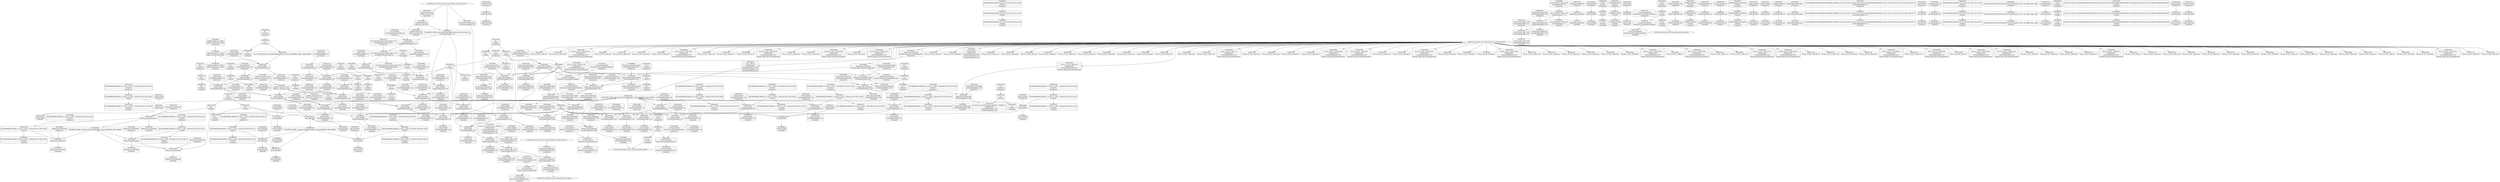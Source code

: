 digraph {
	CE0x3cc37b0 [shape=record,shape=Mrecord,label="{CE0x3cc37b0|COLLAPSED:_GCMRE___llvm_gcov_ctr125_internal_global_11_x_i64_zeroinitializer:_elem_0:default:}"]
	CE0x3cd9120 [shape=record,shape=Mrecord,label="{CE0x3cd9120|current_sid:tmp7|security/selinux/hooks.c,218|*SummSink*}"]
	CE0x3cc3740 [shape=record,shape=Mrecord,label="{CE0x3cc3740|current_sid:tmp}"]
	CE0x3cc9920 [shape=record,shape=Mrecord,label="{CE0x3cc9920|i16_28|*Constant*|*SummSource*}"]
	CE0x3cc3540 [shape=record,shape=Mrecord,label="{CE0x3cc3540|i64*_getelementptr_inbounds_(_11_x_i64_,_11_x_i64_*___llvm_gcov_ctr125,_i64_0,_i64_0)|*Constant*|*SummSink*}"]
	"CONST[source:0(mediator),value:2(dynamic)][purpose:{subject}][SrcIdx:2]"
	CE0x3cd9e50 [shape=record,shape=Mrecord,label="{CE0x3cd9e50|COLLAPSED:_GCMRE_current_task_external_global_%struct.task_struct*:_elem_0::|security/selinux/hooks.c,218}"]
	CE0x3ccc2a0 [shape=record,shape=Mrecord,label="{CE0x3ccc2a0|80:_i32,_112:_i8*,_:_CRE_9,10_}"]
	CE0x3ce6a40 [shape=record,shape=Mrecord,label="{CE0x3ce6a40|80:_i32,_112:_i8*,_:_CRE_64,65_}"]
	CE0x3cfab50 [shape=record,shape=Mrecord,label="{CE0x3cfab50|current_sid:tmp11|security/selinux/hooks.c,218|*SummSource*}"]
	CE0x3cd9c50 [shape=record,shape=Mrecord,label="{CE0x3cd9c50|i32_78|*Constant*|*SummSink*}"]
	CE0x3ce1fd0 [shape=record,shape=Mrecord,label="{CE0x3ce1fd0|i64_5|*Constant*|*SummSink*}"]
	CE0x3cee220 [shape=record,shape=Mrecord,label="{CE0x3cee220|i32_0|*Constant*}"]
	CE0x3cd9de0 [shape=record,shape=Mrecord,label="{CE0x3cd9de0|current_sid:cred|security/selinux/hooks.c,218}"]
	CE0x3ced130 [shape=record,shape=Mrecord,label="{CE0x3ced130|selinux_shm_associate:key|security/selinux/hooks.c,5330|*SummSink*}"]
	CE0x3ccc160 [shape=record,shape=Mrecord,label="{CE0x3ccc160|i64_1|*Constant*}"]
	CE0x3d137d0 [shape=record,shape=Mrecord,label="{CE0x3d137d0|current_sid:do.end}"]
	CE0x3cf67c0 [shape=record,shape=Mrecord,label="{CE0x3cf67c0|current_sid:tmp3|*SummSource*}"]
	CE0x3cfa230 [shape=record,shape=Mrecord,label="{CE0x3cfa230|4:_i32,_:_CRE_0,2_|*MultipleSource*|security/selinux/hooks.c,5332|security/selinux/hooks.c,5327|security/selinux/hooks.c,5327}"]
	CE0x3cf85e0 [shape=record,shape=Mrecord,label="{CE0x3cf85e0|i8*_getelementptr_inbounds_(_25_x_i8_,_25_x_i8_*_.str3,_i32_0,_i32_0)|*Constant*|*SummSource*}"]
	CE0x3cf52f0 [shape=record,shape=Mrecord,label="{CE0x3cf52f0|i64*_getelementptr_inbounds_(_2_x_i64_,_2_x_i64_*___llvm_gcov_ctr98,_i64_0,_i64_1)|*Constant*|*SummSource*}"]
	CE0x3cc9e40 [shape=record,shape=Mrecord,label="{CE0x3cc9e40|selinux_shm_associate:security|security/selinux/hooks.c,5327|*SummSink*}"]
	CE0x3cdae60 [shape=record,shape=Mrecord,label="{CE0x3cdae60|current_sid:tmp7|security/selinux/hooks.c,218|*SummSource*}"]
	CE0x3ce9d40 [shape=record,shape=Mrecord,label="{CE0x3ce9d40|80:_i32,_112:_i8*,_:_CRE_51,52_}"]
	CE0x3cd8c70 [shape=record,shape=Mrecord,label="{CE0x3cd8c70|current_sid:tmp6|security/selinux/hooks.c,218|*SummSource*}"]
	CE0x3ce25e0 [shape=record,shape=Mrecord,label="{CE0x3ce25e0|80:_i32,_112:_i8*,_:_CRE_62,63_}"]
	CE0x3cdd620 [shape=record,shape=Mrecord,label="{CE0x3cdd620|current_sid:tmp9|security/selinux/hooks.c,218}"]
	CE0x3d1a380 [shape=record,shape=Mrecord,label="{CE0x3d1a380|current_sid:tmp13|security/selinux/hooks.c,218|*SummSource*}"]
	CE0x3ce4d90 [shape=record,shape=Mrecord,label="{CE0x3ce4d90|80:_i32,_112:_i8*,_:_CRE_7,8_}"]
	CE0x3cdd580 [shape=record,shape=Mrecord,label="{CE0x3cdd580|i64_4|*Constant*|*SummSink*}"]
	CE0x3d18890 [shape=record,shape=Mrecord,label="{CE0x3d18890|current_sid:tmp18|security/selinux/hooks.c,218|*SummSink*}"]
	CE0x3cc9630 [shape=record,shape=Mrecord,label="{CE0x3cc9630|avc_has_perm:tsid|Function::avc_has_perm&Arg::tsid::|*SummSink*}"]
	CE0x3d0e160 [shape=record,shape=Mrecord,label="{CE0x3d0e160|current_sid:tmp24|security/selinux/hooks.c,220|*SummSink*}"]
	CE0x3ce5060 [shape=record,shape=Mrecord,label="{CE0x3ce5060|i32_0|*Constant*|*SummSource*}"]
	CE0x3cf6ac0 [shape=record,shape=Mrecord,label="{CE0x3cf6ac0|avc_has_perm:auditdata|Function::avc_has_perm&Arg::auditdata::|*SummSource*}"]
	CE0x3cc0f00 [shape=record,shape=Mrecord,label="{CE0x3cc0f00|_ret_i32_%retval.0,_!dbg_!27728|security/selinux/avc.c,775}"]
	CE0x3ce6c70 [shape=record,shape=Mrecord,label="{CE0x3ce6c70|80:_i32,_112:_i8*,_:_CRE_66,67_}"]
	CE0x3cce470 [shape=record,shape=Mrecord,label="{CE0x3cce470|selinux_shm_associate:tmp3|*SummSink*}"]
	CE0x3cdce10 [shape=record,shape=Mrecord,label="{CE0x3cdce10|i64_2|*Constant*|*SummSink*}"]
	CE0x3d19900 [shape=record,shape=Mrecord,label="{CE0x3d19900|current_sid:tmp21|security/selinux/hooks.c,218}"]
	CE0x3ced030 [shape=record,shape=Mrecord,label="{CE0x3ced030|selinux_shm_associate:type|security/selinux/hooks.c,5329|*SummSink*}"]
	CE0x3cc4330 [shape=record,shape=Mrecord,label="{CE0x3cc4330|selinux_shm_associate:bb|*SummSource*}"]
	CE0x3d12000 [shape=record,shape=Mrecord,label="{CE0x3d12000|current_sid:tmp1|*SummSink*}"]
	CE0x3ce9e70 [shape=record,shape=Mrecord,label="{CE0x3ce9e70|80:_i32,_112:_i8*,_:_CRE_52,53_}"]
	CE0x3ce34e0 [shape=record,shape=Mrecord,label="{CE0x3ce34e0|current_sid:if.then|*SummSource*}"]
	CE0x3cdab60 [shape=record,shape=Mrecord,label="{CE0x3cdab60|current_sid:tmp6|security/selinux/hooks.c,218|*SummSink*}"]
	CE0x3cdeac0 [shape=record,shape=Mrecord,label="{CE0x3cdeac0|i8_1|*Constant*|*SummSource*}"]
	CE0x3cf8910 [shape=record,shape=Mrecord,label="{CE0x3cf8910|i32_218|*Constant*}"]
	CE0x3cf2500 [shape=record,shape=Mrecord,label="{CE0x3cf2500|GLOBAL:get_current|*Constant*|*SummSource*}"]
	CE0x3ccc0f0 [shape=record,shape=Mrecord,label="{CE0x3ccc0f0|i64_1|*Constant*|*SummSink*}"]
	CE0x3cd2a60 [shape=record,shape=Mrecord,label="{CE0x3cd2a60|_ret_i32_%tmp24,_!dbg_!27742|security/selinux/hooks.c,220}"]
	CE0x3cecd80 [shape=record,shape=Mrecord,label="{CE0x3cecd80|selinux_shm_associate:type|security/selinux/hooks.c,5329}"]
	CE0x3cd7750 [shape=record,shape=Mrecord,label="{CE0x3cd7750|current_sid:bb|*SummSink*}"]
	CE0x3d195a0 [shape=record,shape=Mrecord,label="{CE0x3d195a0|current_sid:tmp20|security/selinux/hooks.c,218|*SummSink*}"]
	CE0x3cdff90 [shape=record,shape=Mrecord,label="{CE0x3cdff90|avc_has_perm:ssid|Function::avc_has_perm&Arg::ssid::}"]
	CE0x3d10b90 [shape=record,shape=Mrecord,label="{CE0x3d10b90|current_sid:tmp22|security/selinux/hooks.c,218}"]
	CE0x3ce0ef0 [shape=record,shape=Mrecord,label="{CE0x3ce0ef0|selinux_shm_associate:ad|security/selinux/hooks.c, 5324|*SummSink*}"]
	CE0x3cfadb0 [shape=record,shape=Mrecord,label="{CE0x3cfadb0|current_sid:tmp12|security/selinux/hooks.c,218}"]
	CE0x3cda8e0 [shape=record,shape=Mrecord,label="{CE0x3cda8e0|GLOBAL:__llvm_gcov_ctr125|Global_var:__llvm_gcov_ctr125}"]
	CE0x3cc9bc0 [shape=record,shape=Mrecord,label="{CE0x3cc9bc0|i32_64|*Constant*}"]
	CE0x3cd34f0 [shape=record,shape=Mrecord,label="{CE0x3cd34f0|get_current:tmp1|*SummSource*}"]
	CE0x3d297f0 [shape=record,shape=Mrecord,label="{CE0x3d297f0|get_current:tmp|*SummSource*}"]
	CE0x3cdd720 [shape=record,shape=Mrecord,label="{CE0x3cdd720|current_sid:tmp9|security/selinux/hooks.c,218|*SummSource*}"]
	CE0x3cd42f0 [shape=record,shape=Mrecord,label="{CE0x3cd42f0|selinux_shm_associate:tmp}"]
	CE0x3cc90d0 [shape=record,shape=Mrecord,label="{CE0x3cc90d0|current_sid:land.lhs.true2|*SummSink*}"]
	CE0x3cf2130 [shape=record,shape=Mrecord,label="{CE0x3cf2130|current_sid:call4|security/selinux/hooks.c,218|*SummSink*}"]
	CE0x3cde640 [shape=record,shape=Mrecord,label="{CE0x3cde640|current_sid:tmp16|security/selinux/hooks.c,218|*SummSource*}"]
	CE0x3ce3c00 [shape=record,shape=Mrecord,label="{CE0x3ce3c00|selinux_shm_associate:shm_perm|security/selinux/hooks.c,5327}"]
	CE0x3cc0370 [shape=record,shape=Mrecord,label="{CE0x3cc0370|avc_has_perm:tsid|Function::avc_has_perm&Arg::tsid::}"]
	CE0x3cc65b0 [shape=record,shape=Mrecord,label="{CE0x3cc65b0|GLOBAL:current_sid|*Constant*|*SummSink*}"]
	CE0x3cd3790 [shape=record,shape=Mrecord,label="{CE0x3cd3790|80:_i32,_112:_i8*,_:_CRE_30,31_}"]
	CE0x3d0a570 [shape=record,shape=Mrecord,label="{CE0x3d0a570|i32_218|*Constant*|*SummSink*}"]
	CE0x3cd51b0 [shape=record,shape=Mrecord,label="{CE0x3cd51b0|selinux_shm_associate:security|security/selinux/hooks.c,5327|*SummSource*}"]
	CE0x3cde410 [shape=record,shape=Mrecord,label="{CE0x3cde410|current_sid:tmp16|security/selinux/hooks.c,218}"]
	CE0x3cd19f0 [shape=record,shape=Mrecord,label="{CE0x3cd19f0|current_sid:land.lhs.true|*SummSource*}"]
	CE0x3cd84b0 [shape=record,shape=Mrecord,label="{CE0x3cd84b0|80:_i32,_112:_i8*,_:_CRE_112,120_|*MultipleSource*|security/selinux/hooks.c,5327|Function::selinux_shm_associate&Arg::shp::}"]
	CE0x3d13d60 [shape=record,shape=Mrecord,label="{CE0x3d13d60|_call_void_mcount()_#3|*SummSink*}"]
	CE0x3cc9000 [shape=record,shape=Mrecord,label="{CE0x3cc9000|current_sid:land.lhs.true2|*SummSource*}"]
	CE0x3d12180 [shape=record,shape=Mrecord,label="{CE0x3d12180|i64*_getelementptr_inbounds_(_11_x_i64_,_11_x_i64_*___llvm_gcov_ctr125,_i64_0,_i64_1)|*Constant*|*SummSource*}"]
	CE0x3cddc80 [shape=record,shape=Mrecord,label="{CE0x3cddc80|current_sid:tmp10|security/selinux/hooks.c,218|*SummSink*}"]
	CE0x3ce99b0 [shape=record,shape=Mrecord,label="{CE0x3ce99b0|80:_i32,_112:_i8*,_:_CRE_48,49_}"]
	CE0x3cf8250 [shape=record,shape=Mrecord,label="{CE0x3cf8250|GLOBAL:lockdep_rcu_suspicious|*Constant*}"]
	CE0x3d19400 [shape=record,shape=Mrecord,label="{CE0x3d19400|current_sid:tmp20|security/selinux/hooks.c,218|*SummSource*}"]
	CE0x3cd3880 [shape=record,shape=Mrecord,label="{CE0x3cd3880|80:_i32,_112:_i8*,_:_CRE_31,32_}"]
	CE0x3cc8f20 [shape=record,shape=Mrecord,label="{CE0x3cc8f20|current_sid:if.end|*SummSink*}"]
	CE0x3d0d9d0 [shape=record,shape=Mrecord,label="{CE0x3d0d9d0|i64*_getelementptr_inbounds_(_2_x_i64_,_2_x_i64_*___llvm_gcov_ctr98,_i64_0,_i64_0)|*Constant*|*SummSink*}"]
	CE0x59d9d60 [shape=record,shape=Mrecord,label="{CE0x59d9d60|selinux_shm_associate:shm_perm|security/selinux/hooks.c,5327|*SummSource*}"]
	CE0x3d18500 [shape=record,shape=Mrecord,label="{CE0x3d18500|current_sid:tmp18|security/selinux/hooks.c,218}"]
	CE0x3cd9cc0 [shape=record,shape=Mrecord,label="{CE0x3cd9cc0|i32_78|*Constant*|*SummSource*}"]
	CE0x3cfc480 [shape=record,shape=Mrecord,label="{CE0x3cfc480|current_sid:tmp15|security/selinux/hooks.c,218|*SummSink*}"]
	CE0x3ce4bb0 [shape=record,shape=Mrecord,label="{CE0x3ce4bb0|80:_i32,_112:_i8*,_:_CRE_4,5_}"]
	CE0x3d24eb0 [shape=record,shape=Mrecord,label="{CE0x3d24eb0|i64*_getelementptr_inbounds_(_2_x_i64_,_2_x_i64_*___llvm_gcov_ctr98,_i64_0,_i64_1)|*Constant*|*SummSink*}"]
	CE0x3cd3ed0 [shape=record,shape=Mrecord,label="{CE0x3cd3ed0|80:_i32,_112:_i8*,_:_CRE_10,11_}"]
	CE0x3cf6860 [shape=record,shape=Mrecord,label="{CE0x3cf6860|current_sid:tmp3|*SummSink*}"]
	CE0x3cfc3a0 [shape=record,shape=Mrecord,label="{CE0x3cfc3a0|current_sid:tmp15|security/selinux/hooks.c,218}"]
	CE0x3d0b270 [shape=record,shape=Mrecord,label="{CE0x3d0b270|current_sid:tmp17|security/selinux/hooks.c,218}"]
	CE0x3cc67a0 [shape=record,shape=Mrecord,label="{CE0x3cc67a0|current_sid:entry|*SummSource*}"]
	CE0x3cfb1d0 [shape=record,shape=Mrecord,label="{CE0x3cfb1d0|i64*_getelementptr_inbounds_(_11_x_i64_,_11_x_i64_*___llvm_gcov_ctr125,_i64_0,_i64_6)|*Constant*}"]
	CE0x3cd0060 [shape=record,shape=Mrecord,label="{CE0x3cd0060|80:_i32,_112:_i8*,_:_CRE_42,43_}"]
	CE0x3d0b200 [shape=record,shape=Mrecord,label="{CE0x3d0b200|i64*_getelementptr_inbounds_(_11_x_i64_,_11_x_i64_*___llvm_gcov_ctr125,_i64_0,_i64_9)|*Constant*|*SummSink*}"]
	CE0x3d1a310 [shape=record,shape=Mrecord,label="{CE0x3d1a310|current_sid:tmp13|security/selinux/hooks.c,218}"]
	CE0x3d10d10 [shape=record,shape=Mrecord,label="{CE0x3d10d10|current_sid:tmp22|security/selinux/hooks.c,218|*SummSource*}"]
	CE0x3ce1480 [shape=record,shape=Mrecord,label="{CE0x3ce1480|80:_i32,_112:_i8*,_:_CRE_57,58_}"]
	CE0x3d19a80 [shape=record,shape=Mrecord,label="{CE0x3d19a80|current_sid:tmp21|security/selinux/hooks.c,218|*SummSource*}"]
	CE0x3cd2440 [shape=record,shape=Mrecord,label="{CE0x3cd2440|80:_i32,_112:_i8*,_:_CRE_72,73_|*MultipleSource*|security/selinux/hooks.c,5327|Function::selinux_shm_associate&Arg::shp::}"]
	CE0x59d9cf0 [shape=record,shape=Mrecord,label="{CE0x59d9cf0|selinux_shm_associate:shp|Function::selinux_shm_associate&Arg::shp::|*SummSink*}"]
	CE0x3ce2850 [shape=record,shape=Mrecord,label="{CE0x3ce2850|i32_1|*Constant*|*SummSource*}"]
	CE0x3cedd50 [shape=record,shape=Mrecord,label="{CE0x3cedd50|selinux_shm_associate:key|security/selinux/hooks.c,5330|*SummSource*}"]
	"CONST[source:0(mediator),value:2(dynamic)][purpose:{object}]"
	CE0x3ce3f30 [shape=record,shape=Mrecord,label="{CE0x3ce3f30|_call_void_mcount()_#3|*SummSource*}"]
	CE0x3cc49c0 [shape=record,shape=Mrecord,label="{CE0x3cc49c0|selinux_shm_associate:entry}"]
	CE0x3cdfa70 [shape=record,shape=Mrecord,label="{CE0x3cdfa70|selinux_shm_associate:u|security/selinux/hooks.c,5330}"]
	CE0x3cf7b70 [shape=record,shape=Mrecord,label="{CE0x3cf7b70|_call_void_lockdep_rcu_suspicious(i8*_getelementptr_inbounds_(_25_x_i8_,_25_x_i8_*_.str3,_i32_0,_i32_0),_i32_218,_i8*_getelementptr_inbounds_(_45_x_i8_,_45_x_i8_*_.str12,_i32_0,_i32_0))_#10,_!dbg_!27727|security/selinux/hooks.c,218|*SummSink*}"]
	CE0x3d1a680 [shape=record,shape=Mrecord,label="{CE0x3d1a680|current_sid:tmp14|security/selinux/hooks.c,218}"]
	CE0x3cd2c10 [shape=record,shape=Mrecord,label="{CE0x3cd2c10|_ret_i32_%tmp24,_!dbg_!27742|security/selinux/hooks.c,220|*SummSource*}"]
	CE0x3d0e310 [shape=record,shape=Mrecord,label="{CE0x3d0e310|get_current:bb|*SummSource*}"]
	CE0x3ce4410 [shape=record,shape=Mrecord,label="{CE0x3ce4410|current_sid:call|security/selinux/hooks.c,218|*SummSource*}"]
	CE0x3cdc9a0 [shape=record,shape=Mrecord,label="{CE0x3cdc9a0|current_sid:tobool|security/selinux/hooks.c,218|*SummSink*}"]
	CE0x3ccc4f0 [shape=record,shape=Mrecord,label="{CE0x3ccc4f0|80:_i32,_112:_i8*,_:_CRE_14,15_}"]
	CE0x3cd8e70 [shape=record,shape=Mrecord,label="{CE0x3cd8e70|80:_i32,_112:_i8*,_:_CRE_24,25_}"]
	CE0x3cf4d10 [shape=record,shape=Mrecord,label="{CE0x3cf4d10|i64*_getelementptr_inbounds_(_11_x_i64_,_11_x_i64_*___llvm_gcov_ctr125,_i64_0,_i64_8)|*Constant*|*SummSink*}"]
	CE0x3cd7860 [shape=record,shape=Mrecord,label="{CE0x3cd7860|i64*_getelementptr_inbounds_(_11_x_i64_,_11_x_i64_*___llvm_gcov_ctr125,_i64_0,_i64_0)|*Constant*}"]
	CE0x3ce1680 [shape=record,shape=Mrecord,label="{CE0x3ce1680|i64*_getelementptr_inbounds_(_2_x_i64_,_2_x_i64_*___llvm_gcov_ctr312,_i64_0,_i64_0)|*Constant*}"]
	CE0x3d13860 [shape=record,shape=Mrecord,label="{CE0x3d13860|current_sid:do.end|*SummSource*}"]
	CE0x3cd1200 [shape=record,shape=Mrecord,label="{CE0x3cd1200|GLOBAL:current_sid|*Constant*}"]
	CE0x3cd7570 [shape=record,shape=Mrecord,label="{CE0x3cd7570|current_sid:land.lhs.true|*SummSink*}"]
	CE0x3d10f80 [shape=record,shape=Mrecord,label="{CE0x3d10f80|current_sid:tmp22|security/selinux/hooks.c,218|*SummSink*}"]
	CE0x3cf84a0 [shape=record,shape=Mrecord,label="{CE0x3cf84a0|GLOBAL:lockdep_rcu_suspicious|*Constant*|*SummSource*}"]
	CE0x3cc7350 [shape=record,shape=Mrecord,label="{CE0x3cc7350|_ret_i32_%call3,_!dbg_!27729|security/selinux/hooks.c,5332|*SummSink*}"]
	CE0x3ccb600 [shape=record,shape=Mrecord,label="{CE0x3ccb600|selinux_shm_associate:entry|*SummSource*}"]
	CE0x3cca450 [shape=record,shape=Mrecord,label="{CE0x3cca450|i8_4|*Constant*|*SummSource*}"]
	CE0x3ce2be0 [shape=record,shape=Mrecord,label="{CE0x3ce2be0|_call_void_mcount()_#3|*SummSink*}"]
	CE0x3cde8f0 [shape=record,shape=Mrecord,label="{CE0x3cde8f0|i8_1|*Constant*}"]
	CE0x3cca140 [shape=record,shape=Mrecord,label="{CE0x3cca140|0:_i8,_8:_i32,_24:_%struct.selinux_audit_data*,_:_SCMRE_0,1_|*MultipleSource*|security/selinux/hooks.c, 5324|security/selinux/hooks.c,5329}"]
	CE0x3d4fb60 [shape=record,shape=Mrecord,label="{CE0x3d4fb60|_call_void_mcount()_#3}"]
	CE0x3ce7410 [shape=record,shape=Mrecord,label="{CE0x3ce7410|80:_i32,_112:_i8*,_:_CRE_20,21_}"]
	CE0x3cd7980 [shape=record,shape=Mrecord,label="{CE0x3cd7980|selinux_shm_associate:tmp2|*SummSink*}"]
	CE0x3cf2260 [shape=record,shape=Mrecord,label="{CE0x3cf2260|GLOBAL:get_current|*Constant*}"]
	CE0x3cf6f20 [shape=record,shape=Mrecord,label="{CE0x3cf6f20|_ret_i32_%retval.0,_!dbg_!27728|security/selinux/avc.c,775|*SummSink*}"]
	CE0x3ce7990 [shape=record,shape=Mrecord,label="{CE0x3ce7990|80:_i32,_112:_i8*,_:_CRE_44,45_}"]
	CE0x3cc6c30 [shape=record,shape=Mrecord,label="{CE0x3cc6c30|selinux_shm_associate:tmp1}"]
	CE0x3cdc840 [shape=record,shape=Mrecord,label="{CE0x3cdc840|current_sid:tobool|security/selinux/hooks.c,218}"]
	CE0x3ce6800 [shape=record,shape=Mrecord,label="{CE0x3ce6800|80:_i32,_112:_i8*,_:_CRE_160,168_|*MultipleSource*|security/selinux/hooks.c,5327|Function::selinux_shm_associate&Arg::shp::}"]
	CE0x3d0a9e0 [shape=record,shape=Mrecord,label="{CE0x3d0a9e0|i8*_getelementptr_inbounds_(_45_x_i8_,_45_x_i8_*_.str12,_i32_0,_i32_0)|*Constant*}"]
	CE0x3d0aea0 [shape=record,shape=Mrecord,label="{CE0x3d0aea0|i64*_getelementptr_inbounds_(_11_x_i64_,_11_x_i64_*___llvm_gcov_ctr125,_i64_0,_i64_9)|*Constant*}"]
	CE0x3d19280 [shape=record,shape=Mrecord,label="{CE0x3d19280|current_sid:tmp20|security/selinux/hooks.c,218}"]
	CE0x3cd8710 [shape=record,shape=Mrecord,label="{CE0x3cd8710|current_sid:tmp5|security/selinux/hooks.c,218|*SummSource*}"]
	CE0x3cf63d0 [shape=record,shape=Mrecord,label="{CE0x3cf63d0|current_sid:tmp2|*SummSink*}"]
	CE0x3cd3e60 [shape=record,shape=Mrecord,label="{CE0x3cd3e60|get_current:tmp|*SummSink*}"]
	CE0x3cd7df0 [shape=record,shape=Mrecord,label="{CE0x3cd7df0|80:_i32,_112:_i8*,_:_CRE_92,96_|*MultipleSource*|security/selinux/hooks.c,5327|Function::selinux_shm_associate&Arg::shp::}"]
	CE0x3cd5040 [shape=record,shape=Mrecord,label="{CE0x3cd5040|i32_10|*Constant*|*SummSink*}"]
	CE0x3cf7a90 [shape=record,shape=Mrecord,label="{CE0x3cf7a90|i8*_getelementptr_inbounds_(_25_x_i8_,_25_x_i8_*_.str3,_i32_0,_i32_0)|*Constant*}"]
	CE0x3cd0190 [shape=record,shape=Mrecord,label="{CE0x3cd0190|80:_i32,_112:_i8*,_:_CRE_43,44_}"]
	CE0x3cce3d0 [shape=record,shape=Mrecord,label="{CE0x3cce3d0|selinux_shm_associate:tmp3|*SummSource*}"]
	CE0x3cca5e0 [shape=record,shape=Mrecord,label="{CE0x3cca5e0|i8_4|*Constant*|*SummSink*}"]
	CE0x3ccdb20 [shape=record,shape=Mrecord,label="{CE0x3ccdb20|80:_i32,_112:_i8*,_:_CRE_38,39_}"]
	CE0x3cd9250 [shape=record,shape=Mrecord,label="{CE0x3cd9250|GLOBAL:current_sid.__warned|Global_var:current_sid.__warned}"]
	CE0x3cc0890 [shape=record,shape=Mrecord,label="{CE0x3cc0890|avc_has_perm:tclass|Function::avc_has_perm&Arg::tclass::|*SummSink*}"]
	CE0x3cd4250 [shape=record,shape=Mrecord,label="{CE0x3cd4250|get_current:tmp1}"]
	CE0x3ce6620 [shape=record,shape=Mrecord,label="{CE0x3ce6620|80:_i32,_112:_i8*,_:_CRE_152,160_|*MultipleSource*|security/selinux/hooks.c,5327|Function::selinux_shm_associate&Arg::shp::}"]
	CE0x3ccd6a0 [shape=record,shape=Mrecord,label="{CE0x3ccd6a0|80:_i32,_112:_i8*,_:_CRE_33,34_}"]
	CE0x3d19bb0 [shape=record,shape=Mrecord,label="{CE0x3d19bb0|i32_22|*Constant*}"]
	CE0x3d18280 [shape=record,shape=Mrecord,label="{CE0x3d18280|current_sid:tmp17|security/selinux/hooks.c,218|*SummSource*}"]
	"CONST[source:0(mediator),value:0(static)][purpose:{operation}]"
	CE0x3cd2310 [shape=record,shape=Mrecord,label="{CE0x3cd2310|i32_10|*Constant*}"]
	CE0x3ced2c0 [shape=record,shape=Mrecord,label="{CE0x3ced2c0|selinux_shm_associate:tmp6|security/selinux/hooks.c,5330|*SummSource*}"]
	CE0x3d0abd0 [shape=record,shape=Mrecord,label="{CE0x3d0abd0|i8*_getelementptr_inbounds_(_45_x_i8_,_45_x_i8_*_.str12,_i32_0,_i32_0)|*Constant*|*SummSink*}"]
	CE0x3d0dfd0 [shape=record,shape=Mrecord,label="{CE0x3d0dfd0|current_sid:tmp24|security/selinux/hooks.c,220|*SummSource*}"]
	CE0x3d4ee00 [shape=record,shape=Mrecord,label="{CE0x3d4ee00|%struct.task_struct*_(%struct.task_struct**)*_asm_movq_%gs:$_1:P_,$0_,_r,im,_dirflag_,_fpsr_,_flags_|*SummSource*}"]
	CE0x3cd9890 [shape=record,shape=Mrecord,label="{CE0x3cd9890|80:_i32,_112:_i8*,_:_CRE_26,27_}"]
	CE0x3ce1960 [shape=record,shape=Mrecord,label="{CE0x3ce1960|current_sid:tobool1|security/selinux/hooks.c,218|*SummSource*}"]
	CE0x3cfb0a0 [shape=record,shape=Mrecord,label="{CE0x3cfb0a0|current_sid:tmp12|security/selinux/hooks.c,218|*SummSink*}"]
	CE0x3cce330 [shape=record,shape=Mrecord,label="{CE0x3cce330|get_current:bb}"]
	CE0x3ccfe00 [shape=record,shape=Mrecord,label="{CE0x3ccfe00|80:_i32,_112:_i8*,_:_CRE_40,41_}"]
	CE0x3cdec40 [shape=record,shape=Mrecord,label="{CE0x3cdec40|i8_1|*Constant*|*SummSink*}"]
	CE0x3cd41e0 [shape=record,shape=Mrecord,label="{CE0x3cd41e0|i64_1|*Constant*}"]
	CE0x3cd40e0 [shape=record,shape=Mrecord,label="{CE0x3cd40e0|COLLAPSED:_GCMRE___llvm_gcov_ctr312_internal_global_2_x_i64_zeroinitializer:_elem_0:default:}"]
	CE0x3cc5ee0 [shape=record,shape=Mrecord,label="{CE0x3cc5ee0|_ret_%struct.task_struct*_%tmp4,_!dbg_!27714|./arch/x86/include/asm/current.h,14|*SummSource*}"]
	CE0x3d0c550 [shape=record,shape=Mrecord,label="{CE0x3d0c550|i32_1|*Constant*}"]
	CE0x3cce0a0 [shape=record,shape=Mrecord,label="{CE0x3cce0a0|0:_i32,_4:_i32,_8:_i32,_12:_i32,_:_CMRE_4,8_|*MultipleSource*|security/selinux/hooks.c,218|security/selinux/hooks.c,218|security/selinux/hooks.c,220}"]
	CE0x3d4ed00 [shape=record,shape=Mrecord,label="{CE0x3d4ed00|%struct.task_struct*_(%struct.task_struct**)*_asm_movq_%gs:$_1:P_,$0_,_r,im,_dirflag_,_fpsr_,_flags_}"]
	CE0x3cd28c0 [shape=record,shape=Mrecord,label="{CE0x3cd28c0|selinux_shm_associate:ad|security/selinux/hooks.c, 5324}"]
	CE0x3d115c0 [shape=record,shape=Mrecord,label="{CE0x3d115c0|current_sid:tmp|*SummSource*}"]
	CE0x3d190f0 [shape=record,shape=Mrecord,label="{CE0x3d190f0|i64*_getelementptr_inbounds_(_11_x_i64_,_11_x_i64_*___llvm_gcov_ctr125,_i64_0,_i64_10)|*Constant*|*SummSource*}"]
	CE0x3cce510 [shape=record,shape=Mrecord,label="{CE0x3cce510|_call_void_mcount()_#3}"]
	CE0x3ce3fd0 [shape=record,shape=Mrecord,label="{CE0x3ce3fd0|_call_void_mcount()_#3|*SummSink*}"]
	CE0x3ce17e0 [shape=record,shape=Mrecord,label="{CE0x3ce17e0|current_sid:tmp8|security/selinux/hooks.c,218|*SummSink*}"]
	CE0x3cc0f70 [shape=record,shape=Mrecord,label="{CE0x3cc0f70|avc_has_perm:requested|Function::avc_has_perm&Arg::requested::}"]
	CE0x3cfa2a0 [shape=record,shape=Mrecord,label="{CE0x3cfa2a0|4:_i32,_:_CRE_4,8_|*MultipleSource*|security/selinux/hooks.c,5332|security/selinux/hooks.c,5327|security/selinux/hooks.c,5327}"]
	CE0x3ce62a0 [shape=record,shape=Mrecord,label="{CE0x3ce62a0|80:_i32,_112:_i8*,_:_CRE_136,144_|*MultipleSource*|security/selinux/hooks.c,5327|Function::selinux_shm_associate&Arg::shp::}"]
	CE0x3d0b070 [shape=record,shape=Mrecord,label="{CE0x3d0b070|i64*_getelementptr_inbounds_(_11_x_i64_,_11_x_i64_*___llvm_gcov_ctr125,_i64_0,_i64_9)|*Constant*|*SummSource*}"]
	CE0x3ce7d20 [shape=record,shape=Mrecord,label="{CE0x3ce7d20|80:_i32,_112:_i8*,_:_CRE_47,48_}"]
	CE0x3cdc180 [shape=record,shape=Mrecord,label="{CE0x3cdc180|i64_0|*Constant*|*SummSource*}"]
	CE0x3cd8780 [shape=record,shape=Mrecord,label="{CE0x3cd8780|current_sid:tmp5|security/selinux/hooks.c,218|*SummSink*}"]
	CE0x3d4faa0 [shape=record,shape=Mrecord,label="{CE0x3d4faa0|get_current:tmp3|*SummSink*}"]
	CE0x3d37ee0 [shape=record,shape=Mrecord,label="{CE0x3d37ee0|get_current:tmp}"]
	CE0x3d12600 [shape=record,shape=Mrecord,label="{CE0x3d12600|GLOBAL:current_sid.__warned|Global_var:current_sid.__warned|*SummSink*}"]
	CE0x3ce0e80 [shape=record,shape=Mrecord,label="{CE0x3ce0e80|selinux_shm_associate:ad|security/selinux/hooks.c, 5324|*SummSource*}"]
	CE0x3cfcce0 [shape=record,shape=Mrecord,label="{CE0x3cfcce0|i64*_getelementptr_inbounds_(_11_x_i64_,_11_x_i64_*___llvm_gcov_ctr125,_i64_0,_i64_1)|*Constant*|*SummSink*}"]
	CE0x3ce1350 [shape=record,shape=Mrecord,label="{CE0x3ce1350|80:_i32,_112:_i8*,_:_CRE_56,57_}"]
	CE0x3cec8a0 [shape=record,shape=Mrecord,label="{CE0x3cec8a0|selinux_shm_associate:tmp5|security/selinux/hooks.c,5327|*SummSink*}"]
	CE0x3cdacc0 [shape=record,shape=Mrecord,label="{CE0x3cdacc0|current_sid:tmp7|security/selinux/hooks.c,218}"]
	CE0x3d19210 [shape=record,shape=Mrecord,label="{CE0x3d19210|current_sid:tmp19|security/selinux/hooks.c,218|*SummSink*}"]
	CE0x3ced6c0 [shape=record,shape=Mrecord,label="{CE0x3ced6c0|i32_3|*Constant*|*SummSink*}"]
	CE0x3cc6670 [shape=record,shape=Mrecord,label="{CE0x3cc6670|current_sid:entry}"]
	CE0x3d29860 [shape=record,shape=Mrecord,label="{CE0x3d29860|get_current:tmp1|*SummSink*}"]
	CE0x3cf4fc0 [shape=record,shape=Mrecord,label="{CE0x3cf4fc0|i64*_getelementptr_inbounds_(_11_x_i64_,_11_x_i64_*___llvm_gcov_ctr125,_i64_0,_i64_8)|*Constant*|*SummSource*}"]
	CE0x3d0c260 [shape=record,shape=Mrecord,label="{CE0x3d0c260|current_sid:tmp23|security/selinux/hooks.c,218|*SummSource*}"]
	CE0x3cfa3b0 [shape=record,shape=Mrecord,label="{CE0x3cfa3b0|selinux_shm_associate:tmp7|security/selinux/hooks.c,5332}"]
	CE0x3ce0fc0 [shape=record,shape=Mrecord,label="{CE0x3ce0fc0|80:_i32,_112:_i8*,_:_CRE_53,54_}"]
	CE0x3ce3ce0 [shape=record,shape=Mrecord,label="{CE0x3ce3ce0|_call_void_mcount()_#3}"]
	CE0x3d10760 [shape=record,shape=Mrecord,label="{CE0x3d10760|current_sid:security|security/selinux/hooks.c,218}"]
	CE0x3ccd940 [shape=record,shape=Mrecord,label="{CE0x3ccd940|80:_i32,_112:_i8*,_:_CRE_36,37_}"]
	"CONST[source:1(input),value:2(dynamic)][purpose:{object}][SrcIdx:0]"
	CE0x3cfa810 [shape=record,shape=Mrecord,label="{CE0x3cfa810|selinux_shm_associate:tmp7|security/selinux/hooks.c,5332|*SummSource*}"]
	CE0x3cf6a50 [shape=record,shape=Mrecord,label="{CE0x3cf6a50|avc_has_perm:auditdata|Function::avc_has_perm&Arg::auditdata::}"]
	CE0x3cdfd40 [shape=record,shape=Mrecord,label="{CE0x3cdfd40|avc_has_perm:entry|*SummSink*}"]
	CE0x3cd1070 [shape=record,shape=Mrecord,label="{CE0x3cd1070|selinux_shm_associate:call|security/selinux/hooks.c,5325|*SummSource*}"]
	CE0x3cd8630 [shape=record,shape=Mrecord,label="{CE0x3cd8630|GLOBAL:__llvm_gcov_ctr125|Global_var:__llvm_gcov_ctr125|*SummSource*}"]
	CE0x3ce2380 [shape=record,shape=Mrecord,label="{CE0x3ce2380|80:_i32,_112:_i8*,_:_CRE_60,61_}"]
	CE0x3d126e0 [shape=record,shape=Mrecord,label="{CE0x3d126e0|current_sid:tmp8|security/selinux/hooks.c,218}"]
	CE0x3ccdd60 [shape=record,shape=Mrecord,label="{CE0x3ccdd60|current_sid:sid|security/selinux/hooks.c,220|*SummSource*}"]
	CE0x3ce9ae0 [shape=record,shape=Mrecord,label="{CE0x3ce9ae0|80:_i32,_112:_i8*,_:_CRE_49,50_}"]
	CE0x3cfb460 [shape=record,shape=Mrecord,label="{CE0x3cfb460|i64*_getelementptr_inbounds_(_11_x_i64_,_11_x_i64_*___llvm_gcov_ctr125,_i64_0,_i64_6)|*Constant*|*SummSource*}"]
	CE0x3cc9fc0 [shape=record,shape=Mrecord,label="{CE0x3cc9fc0|selinux_shm_associate:tmp4|security/selinux/hooks.c,5327|*SummSink*}"]
	CE0x3cc60f0 [shape=record,shape=Mrecord,label="{CE0x3cc60f0|_ret_%struct.task_struct*_%tmp4,_!dbg_!27714|./arch/x86/include/asm/current.h,14}"]
	CE0x3cd8170 [shape=record,shape=Mrecord,label="{CE0x3cd8170|80:_i32,_112:_i8*,_:_CRE_100,102_|*MultipleSource*|security/selinux/hooks.c,5327|Function::selinux_shm_associate&Arg::shp::}"]
	CE0x3ce4e80 [shape=record,shape=Mrecord,label="{CE0x3ce4e80|80:_i32,_112:_i8*,_:_CRE_8,9_}"]
	CE0x3ce60c0 [shape=record,shape=Mrecord,label="{CE0x3ce60c0|80:_i32,_112:_i8*,_:_CRE_128,136_|*MultipleSource*|security/selinux/hooks.c,5327|Function::selinux_shm_associate&Arg::shp::}"]
	CE0x3d0c8c0 [shape=record,shape=Mrecord,label="{CE0x3d0c8c0|current_sid:sid|security/selinux/hooks.c,220}"]
	CE0x3cd21e0 [shape=record,shape=Mrecord,label="{CE0x3cd21e0|80:_i32,_112:_i8*,_:_CRE_71,72_}"]
	CE0x3cc1050 [shape=record,shape=Mrecord,label="{CE0x3cc1050|avc_has_perm:requested|Function::avc_has_perm&Arg::requested::|*SummSource*}"]
	CE0x3d13a40 [shape=record,shape=Mrecord,label="{CE0x3d13a40|current_sid:if.then}"]
	CE0x3cf8ff0 [shape=record,shape=Mrecord,label="{CE0x3cf8ff0|selinux_shm_associate:u|security/selinux/hooks.c,5330|*SummSource*}"]
	CE0x3cf4890 [shape=record,shape=Mrecord,label="{CE0x3cf4890|i1_true|*Constant*}"]
	CE0x3d15e50 [shape=record,shape=Mrecord,label="{CE0x3d15e50|current_sid:call4|security/selinux/hooks.c,218}"]
	CE0x3cc64a0 [shape=record,shape=Mrecord,label="{CE0x3cc64a0|GLOBAL:current_sid|*Constant*|*SummSource*}"]
	CE0x378b630 [shape=record,shape=Mrecord,label="{CE0x378b630|80:_i32,_112:_i8*,_:_CRE_17,18_}"]
	CE0x3ccab30 [shape=record,shape=Mrecord,label="{CE0x3ccab30|i32_(i32,_i32,_i16,_i32,_%struct.common_audit_data*)*_bitcast_(i32_(i32,_i32,_i16,_i32,_%struct.common_audit_data.495*)*_avc_has_perm_to_i32_(i32,_i32,_i16,_i32,_%struct.common_audit_data*)*)|*Constant*|*SummSource*}"]
	CE0x3cf9d50 [shape=record,shape=Mrecord,label="{CE0x3cf9d50|selinux_shm_associate:sid2|security/selinux/hooks.c,5332|*SummSink*}"]
	CE0x3d19e10 [shape=record,shape=Mrecord,label="{CE0x3d19e10|i32_22|*Constant*|*SummSource*}"]
	CE0x3cd8aa0 [shape=record,shape=Mrecord,label="{CE0x3cd8aa0|current_sid:tmp6|security/selinux/hooks.c,218}"]
	CE0x3cc6190 [shape=record,shape=Mrecord,label="{CE0x3cc6190|_ret_%struct.task_struct*_%tmp4,_!dbg_!27714|./arch/x86/include/asm/current.h,14|*SummSink*}"]
	CE0x3ce03a0 [shape=record,shape=Mrecord,label="{CE0x3ce03a0|80:_i32,_112:_i8*,_:_CRE_172,176_|*MultipleSource*|security/selinux/hooks.c,5327|Function::selinux_shm_associate&Arg::shp::}"]
	CE0x3ce5f10 [shape=record,shape=Mrecord,label="{CE0x3ce5f10|80:_i32,_112:_i8*,_:_CRE_120,128_|*MultipleSource*|security/selinux/hooks.c,5327|Function::selinux_shm_associate&Arg::shp::}"]
	CE0x3ce7000 [shape=record,shape=Mrecord,label="{CE0x3ce7000|80:_i32,_112:_i8*,_:_CRE_69,70_}"]
	CE0x3cf8c50 [shape=record,shape=Mrecord,label="{CE0x3cf8c50|GLOBAL:current_task|Global_var:current_task}"]
	CE0x3cd5440 [shape=record,shape=Mrecord,label="{CE0x3cd5440|selinux_shm_associate:tmp5|security/selinux/hooks.c,5327}"]
	CE0x3cfac80 [shape=record,shape=Mrecord,label="{CE0x3cfac80|current_sid:tmp11|security/selinux/hooks.c,218|*SummSink*}"]
	CE0x3ccda30 [shape=record,shape=Mrecord,label="{CE0x3ccda30|80:_i32,_112:_i8*,_:_CRE_37,38_}"]
	CE0x3ce2e30 [shape=record,shape=Mrecord,label="{CE0x3ce2e30|i64*_getelementptr_inbounds_(_2_x_i64_,_2_x_i64_*___llvm_gcov_ctr312,_i64_0,_i64_1)|*Constant*|*SummSink*}"]
	CE0x3ce4c50 [shape=record,shape=Mrecord,label="{CE0x3ce4c50|80:_i32,_112:_i8*,_:_CRE_5,6_}"]
	CE0x3cfc410 [shape=record,shape=Mrecord,label="{CE0x3cfc410|current_sid:tmp15|security/selinux/hooks.c,218|*SummSource*}"]
	CE0x3cc4420 [shape=record,shape=Mrecord,label="{CE0x3cc4420|selinux_shm_associate:bb}"]
	CE0x3cfcff0 [shape=record,shape=Mrecord,label="{CE0x3cfcff0|current_sid:tmp2}"]
	CE0x3d12db0 [shape=record,shape=Mrecord,label="{CE0x3d12db0|current_sid:tobool1|security/selinux/hooks.c,218}"]
	CE0x3cc02b0 [shape=record,shape=Mrecord,label="{CE0x3cc02b0|avc_has_perm:ssid|Function::avc_has_perm&Arg::ssid::|*SummSink*}"]
	CE0x3ce2150 [shape=record,shape=Mrecord,label="{CE0x3ce2150|80:_i32,_112:_i8*,_:_CRE_58,59_}"]
	CE0x3cc5c80 [shape=record,shape=Mrecord,label="{CE0x3cc5c80|get_current:entry}"]
	CE0x3d13930 [shape=record,shape=Mrecord,label="{CE0x3d13930|current_sid:do.end|*SummSink*}"]
	CE0x3cdcc70 [shape=record,shape=Mrecord,label="{CE0x3cdcc70|i64_2|*Constant*}"]
	CE0x3cdbc50 [shape=record,shape=Mrecord,label="{CE0x3cdbc50|i64_3|*Constant*|*SummSink*}"]
	CE0x3cd7f20 [shape=record,shape=Mrecord,label="{CE0x3cd7f20|80:_i32,_112:_i8*,_:_CRE_96,100_|*MultipleSource*|security/selinux/hooks.c,5327|Function::selinux_shm_associate&Arg::shp::}"]
	CE0x3cf65e0 [shape=record,shape=Mrecord,label="{CE0x3cf65e0|current_sid:tmp3}"]
	CE0x3cfaf20 [shape=record,shape=Mrecord,label="{CE0x3cfaf20|current_sid:tmp12|security/selinux/hooks.c,218|*SummSource*}"]
	CE0x3cd1f20 [shape=record,shape=Mrecord,label="{CE0x3cd1f20|selinux_shm_associate:tmp1|*SummSink*}"]
	CE0x3cdf380 [shape=record,shape=Mrecord,label="{CE0x3cdf380|selinux_shm_associate:call3|security/selinux/hooks.c,5332|*SummSink*}"]
	CE0x3ce3290 [shape=record,shape=Mrecord,label="{CE0x3ce3290|selinux_shm_associate:tmp3}"]
	CE0x3d0a3e0 [shape=record,shape=Mrecord,label="{CE0x3d0a3e0|i32_218|*Constant*|*SummSource*}"]
	CE0x3d160e0 [shape=record,shape=Mrecord,label="{CE0x3d160e0|current_sid:call4|security/selinux/hooks.c,218|*SummSource*}"]
	CE0x3ccc340 [shape=record,shape=Mrecord,label="{CE0x3ccc340|80:_i32,_112:_i8*,_:_CRE_12,13_}"]
	CE0x3cd5ea0 [shape=record,shape=Mrecord,label="{CE0x3cd5ea0|i64_1|*Constant*}"]
	CE0x3cdc7a0 [shape=record,shape=Mrecord,label="{CE0x3cdc7a0|current_sid:call|security/selinux/hooks.c,218|*SummSink*}"]
	CE0x3cf2680 [shape=record,shape=Mrecord,label="{CE0x3cf2680|GLOBAL:get_current|*Constant*|*SummSink*}"]
	CE0x3cca6e0 [shape=record,shape=Mrecord,label="{CE0x3cca6e0|selinux_shm_associate:shm_perm1|security/selinux/hooks.c,5330|*SummSink*}"]
	CE0x3cd2630 [shape=record,shape=Mrecord,label="{CE0x3cd2630|80:_i32,_112:_i8*,_:_CRE_84,88_|*MultipleSource*|security/selinux/hooks.c,5327|Function::selinux_shm_associate&Arg::shp::}"]
	CE0x3cd9ff0 [shape=record,shape=Mrecord,label="{CE0x3cd9ff0|current_sid:cred|security/selinux/hooks.c,218|*SummSink*}"]
	CE0x3ce3620 [shape=record,shape=Mrecord,label="{CE0x3ce3620|current_sid:do.body}"]
	CE0x3d19ca0 [shape=record,shape=Mrecord,label="{CE0x3d19ca0|current_sid:tmp21|security/selinux/hooks.c,218|*SummSink*}"]
	CE0x35c4040 [shape=record,shape=Mrecord,label="{CE0x35c4040|80:_i32,_112:_i8*,_:_CRE_2,3_}"]
	CE0x3cca820 [shape=record,shape=Mrecord,label="{CE0x3cca820|selinux_shm_associate:key|security/selinux/hooks.c,5330}"]
	CE0x3ce0580 [shape=record,shape=Mrecord,label="{CE0x3ce0580|80:_i32,_112:_i8*,_:_CRE_176,184_|*MultipleSource*|security/selinux/hooks.c,5327|Function::selinux_shm_associate&Arg::shp::}"]
	CE0x3ce0760 [shape=record,shape=Mrecord,label="{CE0x3ce0760|80:_i32,_112:_i8*,_:_CRE_184,192_|*MultipleSource*|security/selinux/hooks.c,5327|Function::selinux_shm_associate&Arg::shp::}"]
	CE0x3cd24e0 [shape=record,shape=Mrecord,label="{CE0x3cd24e0|80:_i32,_112:_i8*,_:_CRE_80,84_|*MultipleSource*|security/selinux/hooks.c,5327|Function::selinux_shm_associate&Arg::shp::}"]
	CE0x3cf6360 [shape=record,shape=Mrecord,label="{CE0x3cf6360|current_sid:tmp2|*SummSource*}"]
	CE0x3cd5220 [shape=record,shape=Mrecord,label="{CE0x3cd5220|selinux_shm_associate:security|security/selinux/hooks.c,5327}"]
	CE0x3cd3970 [shape=record,shape=Mrecord,label="{CE0x3cd3970|80:_i32,_112:_i8*,_:_CRE_32,33_}"]
	CE0x3d4fa30 [shape=record,shape=Mrecord,label="{CE0x3d4fa30|get_current:tmp3|*SummSource*}"]
	CE0x3ce76b0 [shape=record,shape=Mrecord,label="{CE0x3ce76b0|80:_i32,_112:_i8*,_:_CRE_23,24_}"]
	CE0x3ce24b0 [shape=record,shape=Mrecord,label="{CE0x3ce24b0|80:_i32,_112:_i8*,_:_CRE_61,62_}"]
	CE0x3cc68f0 [shape=record,shape=Mrecord,label="{CE0x3cc68f0|i64*_getelementptr_inbounds_(_2_x_i64_,_2_x_i64_*___llvm_gcov_ctr312,_i64_0,_i64_0)|*Constant*|*SummSource*}"]
	CE0x3cdca70 [shape=record,shape=Mrecord,label="{CE0x3cdca70|current_sid:tobool|security/selinux/hooks.c,218|*SummSource*}"]
	CE0x3d12a80 [shape=record,shape=Mrecord,label="{CE0x3d12a80|0:_i8,_:_GCMR_current_sid.__warned_internal_global_i8_0,_section_.data.unlikely_,_align_1:_elem_0:default:}"]
	CE0x3cd9be0 [shape=record,shape=Mrecord,label="{CE0x3cd9be0|i32_78|*Constant*}"]
	CE0x378b570 [shape=record,shape=Mrecord,label="{CE0x378b570|80:_i32,_112:_i8*,_:_CRE_16,17_}"]
	CE0x3cc9d90 [shape=record,shape=Mrecord,label="{CE0x3cc9d90|avc_has_perm:tclass|Function::avc_has_perm&Arg::tclass::|*SummSource*}"]
	CE0x3cc3430 [shape=record,shape=Mrecord,label="{CE0x3cc3430|i64*_getelementptr_inbounds_(_11_x_i64_,_11_x_i64_*___llvm_gcov_ctr125,_i64_0,_i64_0)|*Constant*|*SummSource*}"]
	CE0x3cdf500 [shape=record,shape=Mrecord,label="{CE0x3cdf500|i32_(i32,_i32,_i16,_i32,_%struct.common_audit_data*)*_bitcast_(i32_(i32,_i32,_i16,_i32,_%struct.common_audit_data.495*)*_avc_has_perm_to_i32_(i32,_i32,_i16,_i32,_%struct.common_audit_data*)*)|*Constant*}"]
	CE0x3cd7be0 [shape=record,shape=Mrecord,label="{CE0x3cd7be0|80:_i32,_112:_i8*,_:_CRE_88,92_|*MultipleSource*|security/selinux/hooks.c,5327|Function::selinux_shm_associate&Arg::shp::}"]
	CE0x5c46a00 [shape=record,shape=Mrecord,label="{CE0x5c46a00|80:_i32,_112:_i8*,_:_CRE_1,2_}"]
	CE0x3cd1a90 [shape=record,shape=Mrecord,label="{CE0x3cd1a90|current_sid:bb}"]
	CE0x3cf4be0 [shape=record,shape=Mrecord,label="{CE0x3cf4be0|i1_true|*Constant*|*SummSink*}"]
	CE0x3cdbec0 [shape=record,shape=Mrecord,label="{CE0x3cdbec0|current_sid:tmp4|security/selinux/hooks.c,218|*SummSink*}"]
	CE0x3cdfc00 [shape=record,shape=Mrecord,label="{CE0x3cdfc00|avc_has_perm:entry}"]
	CE0x3cded70 [shape=record,shape=Mrecord,label="{CE0x3cded70|_call_void_lockdep_rcu_suspicious(i8*_getelementptr_inbounds_(_25_x_i8_,_25_x_i8_*_.str3,_i32_0,_i32_0),_i32_218,_i8*_getelementptr_inbounds_(_45_x_i8_,_45_x_i8_*_.str12,_i32_0,_i32_0))_#10,_!dbg_!27727|security/selinux/hooks.c,218}"]
	CE0x3cf8530 [shape=record,shape=Mrecord,label="{CE0x3cf8530|GLOBAL:lockdep_rcu_suspicious|*Constant*|*SummSink*}"]
	CE0x3ce75c0 [shape=record,shape=Mrecord,label="{CE0x3ce75c0|80:_i32,_112:_i8*,_:_CRE_22,23_}"]
	CE0x3ce3810 [shape=record,shape=Mrecord,label="{CE0x3ce3810|current_sid:do.body|*SummSink*}"]
	CE0x3cd1e50 [shape=record,shape=Mrecord,label="{CE0x3cd1e50|selinux_shm_associate:tmp1|*SummSource*}"]
	CE0x3d0c3c0 [shape=record,shape=Mrecord,label="{CE0x3d0c3c0|current_sid:tmp23|security/selinux/hooks.c,218|*SummSink*}"]
	CE0x3cd3600 [shape=record,shape=Mrecord,label="{CE0x3cd3600|80:_i32,_112:_i8*,_:_CRE_28,29_}"]
	CE0x3ce27e0 [shape=record,shape=Mrecord,label="{CE0x3ce27e0|i32_1|*Constant*}"]
	CE0x3cd94e0 [shape=record,shape=Mrecord,label="{CE0x3cd94e0|GLOBAL:current_sid.__warned|Global_var:current_sid.__warned|*SummSource*}"]
	CE0x3cf9600 [shape=record,shape=Mrecord,label="{CE0x3cf9600|selinux_shm_associate:ipc_id|security/selinux/hooks.c,5330|*SummSink*}"]
	CE0x3cf9b90 [shape=record,shape=Mrecord,label="{CE0x3cf9b90|selinux_shm_associate:sid2|security/selinux/hooks.c,5332|*SummSource*}"]
	CE0x3cc8f90 [shape=record,shape=Mrecord,label="{CE0x3cc8f90|current_sid:land.lhs.true2}"]
	CE0x3ccff30 [shape=record,shape=Mrecord,label="{CE0x3ccff30|80:_i32,_112:_i8*,_:_CRE_41,42_}"]
	CE0x3d1a850 [shape=record,shape=Mrecord,label="{CE0x3d1a850|current_sid:tmp14|security/selinux/hooks.c,218|*SummSource*}"]
	CE0x3cd1880 [shape=record,shape=Mrecord,label="{CE0x3cd1880|current_sid:land.lhs.true}"]
	CE0x3cd4ea0 [shape=record,shape=Mrecord,label="{CE0x3cd4ea0|i32_10|*Constant*|*SummSource*}"]
	CE0x3cce640 [shape=record,shape=Mrecord,label="{CE0x3cce640|_call_void_mcount()_#3|*SummSource*}"]
	CE0x3d107d0 [shape=record,shape=Mrecord,label="{CE0x3d107d0|current_sid:security|security/selinux/hooks.c,218|*SummSource*}"]
	CE0x3ccac40 [shape=record,shape=Mrecord,label="{CE0x3ccac40|i32_(i32,_i32,_i16,_i32,_%struct.common_audit_data*)*_bitcast_(i32_(i32,_i32,_i16,_i32,_%struct.common_audit_data.495*)*_avc_has_perm_to_i32_(i32,_i32,_i16,_i32,_%struct.common_audit_data*)*)|*Constant*|*SummSink*}"]
	CE0x3cc0c30 [shape=record,shape=Mrecord,label="{CE0x3cc0c30|i32_64|*Constant*|*SummSink*}"]
	CE0x3cc0740 [shape=record,shape=Mrecord,label="{CE0x3cc0740|avc_has_perm:entry|*SummSource*}"]
	CE0x3cd4550 [shape=record,shape=Mrecord,label="{CE0x3cd4550|i64*_getelementptr_inbounds_(_2_x_i64_,_2_x_i64_*___llvm_gcov_ctr312,_i64_0,_i64_0)|*Constant*|*SummSink*}"]
	CE0x3cd79f0 [shape=record,shape=Mrecord,label="{CE0x3cd79f0|selinux_shm_associate:tmp2|*SummSource*}"]
	CE0x3cf98a0 [shape=record,shape=Mrecord,label="{CE0x3cf98a0|selinux_shm_associate:sid2|security/selinux/hooks.c,5332}"]
	CE0x3cda870 [shape=record,shape=Mrecord,label="{CE0x3cda870|current_sid:tmp5|security/selinux/hooks.c,218}"]
	CE0x3cc9d20 [shape=record,shape=Mrecord,label="{CE0x3cc9d20|avc_has_perm:tclass|Function::avc_has_perm&Arg::tclass::}"]
	CE0x3cf7100 [shape=record,shape=Mrecord,label="{CE0x3cf7100|current_sid:if.end|*SummSource*}"]
	CE0x3cddb00 [shape=record,shape=Mrecord,label="{CE0x3cddb00|current_sid:tmp10|security/selinux/hooks.c,218|*SummSource*}"]
	CE0x3cdd4b0 [shape=record,shape=Mrecord,label="{CE0x3cdd4b0|i64_4|*Constant*|*SummSource*}"]
	CE0x3cdd7f0 [shape=record,shape=Mrecord,label="{CE0x3cdd7f0|current_sid:tmp9|security/selinux/hooks.c,218|*SummSink*}"]
	CE0x3d10400 [shape=record,shape=Mrecord,label="{CE0x3d10400|i32_22|*Constant*|*SummSink*}"]
	CE0x3cde7c0 [shape=record,shape=Mrecord,label="{CE0x3cde7c0|current_sid:tmp16|security/selinux/hooks.c,218|*SummSink*}"]
	CE0x3ce9c10 [shape=record,shape=Mrecord,label="{CE0x3ce9c10|80:_i32,_112:_i8*,_:_CRE_50,51_}"]
	CE0x3cdbbe0 [shape=record,shape=Mrecord,label="{CE0x3cdbbe0|i64_3|*Constant*|*SummSource*}"]
	CE0x3ce1ea0 [shape=record,shape=Mrecord,label="{CE0x3ce1ea0|i64_5|*Constant*|*SummSource*}"]
	CE0x3cd1110 [shape=record,shape=Mrecord,label="{CE0x3cd1110|selinux_shm_associate:call|security/selinux/hooks.c,5325|*SummSink*}"]
	CE0x3cd29f0 [shape=record,shape=Mrecord,label="{CE0x3cd29f0|current_sid:entry|*SummSink*}"]
	CE0x3cf86d0 [shape=record,shape=Mrecord,label="{CE0x3cf86d0|i8*_getelementptr_inbounds_(_25_x_i8_,_25_x_i8_*_.str3,_i32_0,_i32_0)|*Constant*|*SummSink*}"]
	CE0x3d2a040 [shape=record,shape=Mrecord,label="{CE0x3d2a040|get_current:tmp2}"]
	CE0x3d18e40 [shape=record,shape=Mrecord,label="{CE0x3d18e40|current_sid:tmp19|security/selinux/hooks.c,218|*SummSource*}"]
	CE0x3ce2250 [shape=record,shape=Mrecord,label="{CE0x3ce2250|80:_i32,_112:_i8*,_:_CRE_59,60_}"]
	CE0x3d2a0b0 [shape=record,shape=Mrecord,label="{CE0x3d2a0b0|get_current:tmp2|*SummSource*}"]
	CE0x3cd5f10 [shape=record,shape=Mrecord,label="{CE0x3cd5f10|current_sid:tmp1}"]
	CE0x3ce6da0 [shape=record,shape=Mrecord,label="{CE0x3ce6da0|80:_i32,_112:_i8*,_:_CRE_67,68_}"]
	CE0x3ce1c10 [shape=record,shape=Mrecord,label="{CE0x3ce1c10|i64_5|*Constant*}"]
	CE0x3d0e5c0 [shape=record,shape=Mrecord,label="{CE0x3d0e5c0|i64*_getelementptr_inbounds_(_2_x_i64_,_2_x_i64_*___llvm_gcov_ctr98,_i64_0,_i64_0)|*Constant*|*SummSource*}"]
	CE0x3ce5170 [shape=record,shape=Mrecord,label="{CE0x3ce5170|i32_0|*Constant*|*SummSink*}"]
	CE0x3ce6ed0 [shape=record,shape=Mrecord,label="{CE0x3ce6ed0|80:_i32,_112:_i8*,_:_CRE_68,69_}"]
	CE0x3ce74d0 [shape=record,shape=Mrecord,label="{CE0x3ce74d0|80:_i32,_112:_i8*,_:_CRE_21,22_}"]
	CE0x3cd20b0 [shape=record,shape=Mrecord,label="{CE0x3cd20b0|80:_i32,_112:_i8*,_:_CRE_70,71_}"]
	CE0x3d182f0 [shape=record,shape=Mrecord,label="{CE0x3d182f0|current_sid:tmp17|security/selinux/hooks.c,218|*SummSink*}"]
	CE0x3d11de0 [shape=record,shape=Mrecord,label="{CE0x3d11de0|i64*_getelementptr_inbounds_(_11_x_i64_,_11_x_i64_*___llvm_gcov_ctr125,_i64_0,_i64_1)|*Constant*}"]
	CE0x3d10840 [shape=record,shape=Mrecord,label="{CE0x3d10840|current_sid:security|security/selinux/hooks.c,218|*SummSink*}"]
	CE0x3cebaf0 [shape=record,shape=Mrecord,label="{CE0x3cebaf0|_ret_i32_%tmp24,_!dbg_!27742|security/selinux/hooks.c,220|*SummSink*}"]
	CE0x3cd4fd0 [shape=record,shape=Mrecord,label="{CE0x3cd4fd0|selinux_shm_associate:tmp4|security/selinux/hooks.c,5327|*SummSource*}"]
	CE0x3ced4d0 [shape=record,shape=Mrecord,label="{CE0x3ced4d0|i32_3|*Constant*|*SummSource*}"]
	CE0x3d4ec10 [shape=record,shape=Mrecord,label="{CE0x3d4ec10|get_current:tmp4|./arch/x86/include/asm/current.h,14|*SummSink*}"]
	CE0x3cd4360 [shape=record,shape=Mrecord,label="{CE0x3cd4360|selinux_shm_associate:tmp|*SummSource*}"]
	CE0x3cebb90 [shape=record,shape=Mrecord,label="{CE0x3cebb90|i32_0|*Constant*}"]
	CE0x3cf7b00 [shape=record,shape=Mrecord,label="{CE0x3cf7b00|_call_void_lockdep_rcu_suspicious(i8*_getelementptr_inbounds_(_25_x_i8_,_25_x_i8_*_.str3,_i32_0,_i32_0),_i32_218,_i8*_getelementptr_inbounds_(_45_x_i8_,_45_x_i8_*_.str12,_i32_0,_i32_0))_#10,_!dbg_!27727|security/selinux/hooks.c,218|*SummSource*}"]
	CE0x3d25740 [shape=record,shape=Mrecord,label="{CE0x3d25740|get_current:tmp2|*SummSink*}"]
	CE0x3ccd760 [shape=record,shape=Mrecord,label="{CE0x3ccd760|80:_i32,_112:_i8*,_:_CRE_34,35_}"]
	CE0x3ccc1d0 [shape=record,shape=Mrecord,label="{CE0x3ccc1d0|i64_1|*Constant*|*SummSource*}"]
	CE0x3cdd440 [shape=record,shape=Mrecord,label="{CE0x3cdd440|i64_4|*Constant*}"]
	CE0x3ce6b40 [shape=record,shape=Mrecord,label="{CE0x3ce6b40|80:_i32,_112:_i8*,_:_CRE_65,66_}"]
	CE0x3ccc400 [shape=record,shape=Mrecord,label="{CE0x3ccc400|80:_i32,_112:_i8*,_:_CRE_13,14_}"]
	CE0x3ccad60 [shape=record,shape=Mrecord,label="{CE0x3ccad60|selinux_shm_associate:shm_perm1|security/selinux/hooks.c,5330|*SummSource*}"]
	CE0x5381260 [shape=record,shape=Mrecord,label="{CE0x5381260|80:_i32,_112:_i8*,_:_CRE_0,1_}"]
	CE0x3ccd850 [shape=record,shape=Mrecord,label="{CE0x3ccd850|80:_i32,_112:_i8*,_:_CRE_35,36_}"]
	CE0x3d1a3f0 [shape=record,shape=Mrecord,label="{CE0x3d1a3f0|current_sid:tmp13|security/selinux/hooks.c,218|*SummSink*}"]
	CE0x3d25830 [shape=record,shape=Mrecord,label="{CE0x3d25830|get_current:tmp3}"]
	CE0x3cc0210 [shape=record,shape=Mrecord,label="{CE0x3cc0210|avc_has_perm:ssid|Function::avc_has_perm&Arg::ssid::|*SummSource*}"]
	CE0x3cd36a0 [shape=record,shape=Mrecord,label="{CE0x3cd36a0|80:_i32,_112:_i8*,_:_CRE_29,30_}"]
	CE0x3cf4a60 [shape=record,shape=Mrecord,label="{CE0x3cf4a60|i1_true|*Constant*|*SummSource*}"]
	CE0x3cd8310 [shape=record,shape=Mrecord,label="{CE0x3cd8310|80:_i32,_112:_i8*,_:_CRE_104,112_|*MultipleSource*|security/selinux/hooks.c,5327|Function::selinux_shm_associate&Arg::shp::}"]
	CE0x3cd5f80 [shape=record,shape=Mrecord,label="{CE0x3cd5f80|current_sid:tmp1|*SummSource*}"]
	CE0x3cfa9c0 [shape=record,shape=Mrecord,label="{CE0x3cfa9c0|selinux_shm_associate:tmp7|security/selinux/hooks.c,5332|*SummSink*}"]
	CE0x3cec830 [shape=record,shape=Mrecord,label="{CE0x3cec830|selinux_shm_associate:tmp5|security/selinux/hooks.c,5327|*SummSource*}"]
	CE0x3d10e80 [shape=record,shape=Mrecord,label="{CE0x3d10e80|current_sid:tmp23|security/selinux/hooks.c,218}"]
	CE0x3cdf9b0 [shape=record,shape=Mrecord,label="{CE0x3cdf9b0|selinux_shm_associate:ipc_id|security/selinux/hooks.c,5330}"]
	CE0x3ce2710 [shape=record,shape=Mrecord,label="{CE0x3ce2710|80:_i32,_112:_i8*,_:_CRE_63,64_}"]
	CE0x3cca750 [shape=record,shape=Mrecord,label="{CE0x3cca750|selinux_shm_associate:shm_perm1|security/selinux/hooks.c,5330}"]
	CE0x3ce0000 [shape=record,shape=Mrecord,label="{CE0x3ce0000|avc_has_perm:tsid|Function::avc_has_perm&Arg::tsid::|*SummSource*}"]
	CE0x3ce2d50 [shape=record,shape=Mrecord,label="{CE0x3ce2d50|selinux_shm_associate:call|security/selinux/hooks.c,5325}"]
	CE0x3cf6c10 [shape=record,shape=Mrecord,label="{CE0x3cf6c10|avc_has_perm:auditdata|Function::avc_has_perm&Arg::auditdata::|*SummSink*}"]
	CE0x3ce7bf0 [shape=record,shape=Mrecord,label="{CE0x3ce7bf0|80:_i32,_112:_i8*,_:_CRE_46,47_}"]
	"CONST[source:0(mediator),value:2(dynamic)][purpose:{subject}]"
	CE0x3ce4cf0 [shape=record,shape=Mrecord,label="{CE0x3ce4cf0|80:_i32,_112:_i8*,_:_CRE_6,7_}"]
	CE0x3ccfd10 [shape=record,shape=Mrecord,label="{CE0x3ccfd10|80:_i32,_112:_i8*,_:_CRE_39,40_}"]
	CE0x3ce3580 [shape=record,shape=Mrecord,label="{CE0x3ce3580|current_sid:if.then|*SummSink*}"]
	CE0x59d9c30 [shape=record,shape=Mrecord,label="{CE0x59d9c30|selinux_shm_associate:shp|Function::selinux_shm_associate&Arg::shp::|*SummSource*}"]
	CE0x3ce0180 [shape=record,shape=Mrecord,label="{CE0x3ce0180|80:_i32,_112:_i8*,_:_CRE_168,172_|*MultipleSource*|security/selinux/hooks.c,5327|Function::selinux_shm_associate&Arg::shp::}"]
	CE0x3cd8f70 [shape=record,shape=Mrecord,label="{CE0x3cd8f70|80:_i32,_112:_i8*,_:_CRE_3,4_}"]
	CE0x3cdd3d0 [shape=record,shape=Mrecord,label="{CE0x3cdd3d0|current_sid:tmp10|security/selinux/hooks.c,218}"]
	CE0x3ced460 [shape=record,shape=Mrecord,label="{CE0x3ced460|i32_3|*Constant*}"]
	CE0x3cdddb0 [shape=record,shape=Mrecord,label="{CE0x3cdddb0|current_sid:tmp11|security/selinux/hooks.c,218}"]
	CE0x3ccb6b0 [shape=record,shape=Mrecord,label="{CE0x3ccb6b0|selinux_shm_associate:shp|Function::selinux_shm_associate&Arg::shp::}"]
	CE0x3cca2c0 [shape=record,shape=Mrecord,label="{CE0x3cca2c0|i8_4|*Constant*}"]
	CE0x3ce28c0 [shape=record,shape=Mrecord,label="{CE0x3ce28c0|i32_1|*Constant*|*SummSink*}"]
	CE0x3ce1220 [shape=record,shape=Mrecord,label="{CE0x3ce1220|80:_i32,_112:_i8*,_:_CRE_55,56_}"]
	CE0x3d0e490 [shape=record,shape=Mrecord,label="{CE0x3d0e490|get_current:bb|*SummSink*}"]
	CE0x3d133c0 [shape=record,shape=Mrecord,label="{CE0x3d133c0|GLOBAL:current_task|Global_var:current_task|*SummSource*}"]
	CE0x3cf72b0 [shape=record,shape=Mrecord,label="{CE0x3cf72b0|_ret_i32_%call3,_!dbg_!27729|security/selinux/hooks.c,5332}"]
	CE0x3cfb710 [shape=record,shape=Mrecord,label="{CE0x3cfb710|i64*_getelementptr_inbounds_(_11_x_i64_,_11_x_i64_*___llvm_gcov_ctr125,_i64_0,_i64_6)|*Constant*|*SummSink*}"]
	CE0x3cdcef0 [shape=record,shape=Mrecord,label="{CE0x3cdcef0|i64_0|*Constant*}"]
	CE0x3cc6ad0 [shape=record,shape=Mrecord,label="{CE0x3cc6ad0|selinux_shm_associate:entry|*SummSink*}"]
	CE0x3d189c0 [shape=record,shape=Mrecord,label="{CE0x3d189c0|current_sid:tmp19|security/selinux/hooks.c,218}"]
	CE0x3cd97a0 [shape=record,shape=Mrecord,label="{CE0x3cd97a0|80:_i32,_112:_i8*,_:_CRE_25,26_}"]
	CE0x3cd9f50 [shape=record,shape=Mrecord,label="{CE0x3cd9f50|current_sid:cred|security/selinux/hooks.c,218|*SummSource*}"]
	CE0x3d18760 [shape=record,shape=Mrecord,label="{CE0x3d18760|current_sid:tmp18|security/selinux/hooks.c,218|*SummSource*}"]
	CE0x3cf6d90 [shape=record,shape=Mrecord,label="{CE0x3cf6d90|_ret_i32_%retval.0,_!dbg_!27728|security/selinux/avc.c,775|*SummSource*}"]
	CE0x3d29780 [shape=record,shape=Mrecord,label="{CE0x3d29780|COLLAPSED:_GCMRE___llvm_gcov_ctr98_internal_global_2_x_i64_zeroinitializer:_elem_0:default:}"]
	"CONST[source:2(external),value:2(dynamic)][purpose:{subject}][SrcIdx:1]"
	CE0x3cc0da0 [shape=record,shape=Mrecord,label="{CE0x3cc0da0|avc_has_perm:requested|Function::avc_has_perm&Arg::requested::|*SummSink*}"]
	CE0x3d1a9d0 [shape=record,shape=Mrecord,label="{CE0x3d1a9d0|current_sid:tmp14|security/selinux/hooks.c,218|*SummSink*}"]
	CE0x3cda7c0 [shape=record,shape=Mrecord,label="{CE0x3cda7c0|GLOBAL:__llvm_gcov_ctr125|Global_var:__llvm_gcov_ctr125|*SummSink*}"]
	CE0x3ce1ae0 [shape=record,shape=Mrecord,label="{CE0x3ce1ae0|current_sid:tobool1|security/selinux/hooks.c,218|*SummSink*}"]
	CE0x3cf9160 [shape=record,shape=Mrecord,label="{CE0x3cf9160|selinux_shm_associate:u|security/selinux/hooks.c,5330|*SummSink*}"]
	CE0x3ccdc70 [shape=record,shape=Mrecord,label="{CE0x3ccdc70|current_sid:sid|security/selinux/hooks.c,220|*SummSink*}"]
	CE0x3d13e00 [shape=record,shape=Mrecord,label="{CE0x3d13e00|get_current:tmp4|./arch/x86/include/asm/current.h,14}"]
	CE0x3cc9780 [shape=record,shape=Mrecord,label="{CE0x3cc9780|i16_28|*Constant*}"]
	CE0x3ce1610 [shape=record,shape=Mrecord,label="{CE0x3ce1610|selinux_shm_associate:bb|*SummSink*}"]
	CE0x3cc71b0 [shape=record,shape=Mrecord,label="{CE0x3cc71b0|_ret_i32_%call3,_!dbg_!27729|security/selinux/hooks.c,5332|*SummSource*}"]
	CE0x3cc5d30 [shape=record,shape=Mrecord,label="{CE0x3cc5d30|get_current:entry|*SummSource*}"]
	CE0x3cf8b40 [shape=record,shape=Mrecord,label="{CE0x3cf8b40|%struct.task_struct*_(%struct.task_struct**)*_asm_movq_%gs:$_1:P_,$0_,_r,im,_dirflag_,_fpsr_,_flags_|*SummSink*}"]
	CE0x378b810 [shape=record,shape=Mrecord,label="{CE0x378b810|80:_i32,_112:_i8*,_:_CRE_19,20_}"]
	CE0x3cd96b0 [shape=record,shape=Mrecord,label="{CE0x3cd96b0|80:_i32,_112:_i8*,_:_CRE_76,80_|*MultipleSource*|security/selinux/hooks.c,5327|Function::selinux_shm_associate&Arg::shp::}"]
	CE0x3ce2a10 [shape=record,shape=Mrecord,label="{CE0x3ce2a10|i64*_getelementptr_inbounds_(_2_x_i64_,_2_x_i64_*___llvm_gcov_ctr312,_i64_0,_i64_1)|*Constant*|*SummSource*}"]
	CE0x3cd7680 [shape=record,shape=Mrecord,label="{CE0x3cd7680|current_sid:bb|*SummSource*}"]
	CE0x3d191a0 [shape=record,shape=Mrecord,label="{CE0x3d191a0|i64*_getelementptr_inbounds_(_11_x_i64_,_11_x_i64_*___llvm_gcov_ctr125,_i64_0,_i64_10)|*Constant*|*SummSink*}"]
	CE0x3ceb220 [shape=record,shape=Mrecord,label="{CE0x3ceb220|current_sid:tmp|*SummSink*}"]
	CE0x3d4f760 [shape=record,shape=Mrecord,label="{CE0x3d4f760|i64*_getelementptr_inbounds_(_2_x_i64_,_2_x_i64_*___llvm_gcov_ctr98,_i64_0,_i64_0)|*Constant*}"]
	CE0x3cdf940 [shape=record,shape=Mrecord,label="{CE0x3cdf940|selinux_shm_associate:tmp6|security/selinux/hooks.c,5330|*SummSink*}"]
	CE0x3ceb640 [shape=record,shape=Mrecord,label="{CE0x3ceb640|selinux_shm_associate:tmp|*SummSink*}"]
	CE0x50a6540 [shape=record,shape=Mrecord,label="{CE0x50a6540|selinux_shm_associate:shm_perm|security/selinux/hooks.c,5327|*SummSink*}"]
	CE0x3ce40e0 [shape=record,shape=Mrecord,label="{CE0x3ce40e0|current_sid:call|security/selinux/hooks.c,218}"]
	CE0x3cf9590 [shape=record,shape=Mrecord,label="{CE0x3cf9590|selinux_shm_associate:ipc_id|security/selinux/hooks.c,5330|*SummSource*}"]
	CE0x3d0dee0 [shape=record,shape=Mrecord,label="{CE0x3d0dee0|current_sid:tmp24|security/selinux/hooks.c,220}"]
	CE0x3cece90 [shape=record,shape=Mrecord,label="{CE0x3cece90|selinux_shm_associate:type|security/selinux/hooks.c,5329|*SummSource*}"]
	CE0x3cd3fc0 [shape=record,shape=Mrecord,label="{CE0x3cd3fc0|80:_i32,_112:_i8*,_:_CRE_11,12_}"]
	CE0x3ce10f0 [shape=record,shape=Mrecord,label="{CE0x3ce10f0|80:_i32,_112:_i8*,_:_CRE_54,55_}"]
	CE0x3ce2fb0 [shape=record,shape=Mrecord,label="{CE0x3ce2fb0|selinux_shm_associate:tmp2}"]
	CE0x3cd9980 [shape=record,shape=Mrecord,label="{CE0x3cd9980|80:_i32,_112:_i8*,_:_CRE_27,28_}"]
	CE0x3cd4650 [shape=record,shape=Mrecord,label="{CE0x3cd4650|i64*_getelementptr_inbounds_(_2_x_i64_,_2_x_i64_*___llvm_gcov_ctr98,_i64_0,_i64_1)|*Constant*}"]
	CE0x3cccac0 [shape=record,shape=Mrecord,label="{CE0x3cccac0|i64*_getelementptr_inbounds_(_2_x_i64_,_2_x_i64_*___llvm_gcov_ctr312,_i64_0,_i64_1)|*Constant*}"]
	CE0x3ce0940 [shape=record,shape=Mrecord,label="{CE0x3ce0940|80:_i32,_112:_i8*,_:_CRE_192,200_|*MultipleSource*|security/selinux/hooks.c,5327|Function::selinux_shm_associate&Arg::shp::}"]
	CE0x3cc5e50 [shape=record,shape=Mrecord,label="{CE0x3cc5e50|get_current:entry|*SummSink*}"]
	CE0x3cc0b50 [shape=record,shape=Mrecord,label="{CE0x3cc0b50|i32_64|*Constant*|*SummSource*}"]
	CE0x3cdc300 [shape=record,shape=Mrecord,label="{CE0x3cdc300|i64_0|*Constant*|*SummSink*}"]
	CE0x3ce3770 [shape=record,shape=Mrecord,label="{CE0x3ce3770|current_sid:do.body|*SummSource*}"]
	CE0x3d12c40 [shape=record,shape=Mrecord,label="{CE0x3d12c40|current_sid:tmp8|security/selinux/hooks.c,218|*SummSource*}"]
	CE0x3ced840 [shape=record,shape=Mrecord,label="{CE0x3ced840|selinux_shm_associate:tmp6|security/selinux/hooks.c,5330}"]
	CE0x3ce7ac0 [shape=record,shape=Mrecord,label="{CE0x3ce7ac0|80:_i32,_112:_i8*,_:_CRE_45,46_}"]
	CE0x3cdbcf0 [shape=record,shape=Mrecord,label="{CE0x3cdbcf0|current_sid:tmp4|security/selinux/hooks.c,218}"]
	CE0x3d13660 [shape=record,shape=Mrecord,label="{CE0x3d13660|GLOBAL:current_task|Global_var:current_task|*SummSink*}"]
	CE0x3cc78a0 [shape=record,shape=Mrecord,label="{CE0x3cc78a0|current_sid:if.end}"]
	CE0x378b720 [shape=record,shape=Mrecord,label="{CE0x378b720|80:_i32,_112:_i8*,_:_CRE_18,19_}"]
	CE0x3d105f0 [shape=record,shape=Mrecord,label="{CE0x3d105f0|COLLAPSED:_CMRE:_elem_0::|security/selinux/hooks.c,218}"]
	CE0x3ce0b20 [shape=record,shape=Mrecord,label="{CE0x3ce0b20|80:_i32,_112:_i8*,_:_CRE_200,208_|*MultipleSource*|security/selinux/hooks.c,5327|Function::selinux_shm_associate&Arg::shp::}"]
	CE0x3cdcce0 [shape=record,shape=Mrecord,label="{CE0x3cdcce0|i64_2|*Constant*|*SummSource*}"]
	CE0x3d0a500 [shape=record,shape=Mrecord,label="{CE0x3d0a500|i8*_getelementptr_inbounds_(_45_x_i8_,_45_x_i8_*_.str12,_i32_0,_i32_0)|*Constant*|*SummSource*}"]
	CE0x3cdbb70 [shape=record,shape=Mrecord,label="{CE0x3cdbb70|i64_3|*Constant*}"]
	CE0x3cdbdf0 [shape=record,shape=Mrecord,label="{CE0x3cdbdf0|current_sid:tmp4|security/selinux/hooks.c,218|*SummSource*}"]
	CE0x3ccc5e0 [shape=record,shape=Mrecord,label="{CE0x3ccc5e0|80:_i32,_112:_i8*,_:_CRE_15,16_}"]
	CE0x3cfa520 [shape=record,shape=Mrecord,label="{CE0x3cfa520|selinux_shm_associate:call3|security/selinux/hooks.c,5332}"]
	CE0x3cda3e0 [shape=record,shape=Mrecord,label="{CE0x3cda3e0|get_current:tmp4|./arch/x86/include/asm/current.h,14|*SummSource*}"]
	CE0x3ce6440 [shape=record,shape=Mrecord,label="{CE0x3ce6440|80:_i32,_112:_i8*,_:_CRE_144,152_|*MultipleSource*|security/selinux/hooks.c,5327|Function::selinux_shm_associate&Arg::shp::}"]
	CE0x3cc9ef0 [shape=record,shape=Mrecord,label="{CE0x3cc9ef0|selinux_shm_associate:tmp4|security/selinux/hooks.c,5327}"]
	CE0x3cf4f50 [shape=record,shape=Mrecord,label="{CE0x3cf4f50|i64*_getelementptr_inbounds_(_11_x_i64_,_11_x_i64_*___llvm_gcov_ctr125,_i64_0,_i64_8)|*Constant*}"]
	CE0x3d18d10 [shape=record,shape=Mrecord,label="{CE0x3d18d10|i64*_getelementptr_inbounds_(_11_x_i64_,_11_x_i64_*___llvm_gcov_ctr125,_i64_0,_i64_10)|*Constant*}"]
	CE0x3d13c90 [shape=record,shape=Mrecord,label="{CE0x3d13c90|_call_void_mcount()_#3|*SummSource*}"]
	CE0x3cdf150 [shape=record,shape=Mrecord,label="{CE0x3cdf150|selinux_shm_associate:call3|security/selinux/hooks.c,5332|*SummSource*}"]
	CE0x3cc9a50 [shape=record,shape=Mrecord,label="{CE0x3cc9a50|i16_28|*Constant*|*SummSink*}"]
	CE0x3cdd620 -> CE0x3cdd7f0
	CE0x3cd41e0 -> CE0x3cd4250
	"CONST[source:1(input),value:2(dynamic)][purpose:{object}][SrcIdx:0]" -> CE0x3ce7000
	CE0x3cee220 -> CE0x3cdc840
	CE0x3cdbb70 -> CE0x3cdbc50
	CE0x3cfc410 -> CE0x3cfc3a0
	CE0x3cd4250 -> CE0x3d29860
	CE0x3ce40e0 -> CE0x3cdc840
	CE0x3cf4f50 -> CE0x3cf4d10
	CE0x3ce4410 -> CE0x3ce40e0
	CE0x3cd9de0 -> CE0x3d19900
	CE0x3d4fb60 -> CE0x3d13d60
	CE0x3cca450 -> CE0x3cca2c0
	CE0x3cd84b0 -> CE0x3cc9ef0
	CE0x3d105f0 -> CE0x3d10b90
	CE0x3ccc1d0 -> CE0x3cd5ea0
	CE0x3cd41e0 -> CE0x3ccc0f0
	"CONST[source:1(input),value:2(dynamic)][purpose:{object}][SrcIdx:0]" -> CE0x3ce2150
	CE0x3d1a680 -> CE0x3d1a9d0
	CE0x3cf4f50 -> CE0x3cfc3a0
	CE0x3cd9250 -> CE0x3d12600
	CE0x3d19a80 -> CE0x3d19900
	"CONST[source:1(input),value:2(dynamic)][purpose:{object}][SrcIdx:0]" -> CE0x3ce6800
	CE0x3cf6a50 -> CE0x3cf6c10
	CE0x3cece90 -> CE0x3cecd80
	CE0x3cfa3b0 -> CE0x3cc0370
	CE0x3d19bb0 -> CE0x3d10400
	CE0x3cd9e50 -> CE0x3d10b90
	CE0x3cee220 -> CE0x3d10760
	CE0x3cdbbe0 -> CE0x3cdbb70
	CE0x3d15e50 -> CE0x3cf2130
	CE0x3d0aea0 -> CE0x3d0b270
	CE0x3d18e40 -> CE0x3d189c0
	CE0x3cdf9b0 -> CE0x3cf9600
	CE0x3cf8ff0 -> CE0x3cdfa70
	CE0x3cc9ef0 -> CE0x3cc9fc0
	CE0x3cd1e50 -> CE0x3cc6c30
	CE0x3cd40e0 -> CE0x3cd42f0
	CE0x3cf7100 -> CE0x3cc78a0
	CE0x3cdddb0 -> CE0x3cfac80
	CE0x3ce3770 -> CE0x3ce3620
	"CONST[source:1(input),value:2(dynamic)][purpose:{object}][SrcIdx:0]" -> CE0x3ce0180
	CE0x3cda8e0 -> CE0x3cdd3d0
	CE0x3ce2a10 -> CE0x3cccac0
	CE0x3cfadb0 -> CE0x3cc37b0
	CE0x3cd94e0 -> CE0x3cd9250
	CE0x3cdbcf0 -> CE0x3cdbec0
	CE0x3cfa520 -> CE0x3cf72b0
	"CONST[source:1(input),value:2(dynamic)][purpose:{object}][SrcIdx:0]" -> CE0x3ce7990
	CE0x3cfa9c0 -> "CONST[source:0(mediator),value:2(dynamic)][purpose:{object}]"
	CE0x3cca820 -> CE0x3ced840
	CE0x3ccb6b0 -> CE0x59d9cf0
	CE0x3d126e0 -> CE0x3d12db0
	"CONST[source:1(input),value:2(dynamic)][purpose:{object}][SrcIdx:0]" -> CE0x3ce75c0
	CE0x3cc3430 -> CE0x3cd7860
	"CONST[source:1(input),value:2(dynamic)][purpose:{object}][SrcIdx:0]" -> CE0x3ce25e0
	CE0x3cc0f70 -> CE0x3cc0da0
	CE0x3cde410 -> CE0x3cc37b0
	CE0x3d18d10 -> CE0x3d191a0
	CE0x3cfab50 -> CE0x3cdddb0
	CE0x3cdfa70 -> CE0x3cf9160
	CE0x3cc37b0 -> CE0x3cfcff0
	CE0x3cda8e0 -> CE0x3cda870
	CE0x3cd4250 -> CE0x3d29780
	CE0x3d115c0 -> CE0x3cc3740
	CE0x3cdca70 -> CE0x3cdc840
	"CONST[source:1(input),value:2(dynamic)][purpose:{object}][SrcIdx:0]" -> CE0x3ce9c10
	CE0x3d29780 -> CE0x3d37ee0
	CE0x3d37ee0 -> CE0x3cd3e60
	"CONST[source:1(input),value:2(dynamic)][purpose:{object}][SrcIdx:0]" -> CE0x378b720
	CE0x3cd5ea0 -> CE0x3d1a680
	CE0x3ce3ce0 -> CE0x3ce3fd0
	CE0x3cdeac0 -> CE0x3cde8f0
	"CONST[source:1(input),value:2(dynamic)][purpose:{object}][SrcIdx:0]" -> CE0x3ce6b40
	"CONST[source:1(input),value:2(dynamic)][purpose:{object}][SrcIdx:0]" -> CE0x3cd0060
	CE0x3cc6c30 -> CE0x3cd1f20
	CE0x3ce2fb0 -> CE0x3ce3290
	CE0x3ce1680 -> CE0x3cd4550
	CE0x3cc37b0 -> CE0x3d1a310
	CE0x3d189c0 -> CE0x3d19280
	CE0x3cda870 -> CE0x3cd8aa0
	CE0x3d2a0b0 -> CE0x3d2a040
	CE0x3d25830 -> CE0x3d4faa0
	CE0x3cd9e50 -> CE0x3cd9e50
	CE0x3cce0a0 -> CE0x3d0dee0
	CE0x3d19400 -> CE0x3d19280
	CE0x3cd79f0 -> CE0x3ce2fb0
	CE0x3cdcc70 -> CE0x3cdbcf0
	CE0x3cd9de0 -> CE0x3cd9ff0
	CE0x3d0c8c0 -> CE0x3d0dee0
	CE0x3cd28c0 -> CE0x3ce0ef0
	CE0x3ccc1d0 -> CE0x3ccc160
	CE0x3cc1050 -> CE0x3cc0f70
	CE0x3cdd3d0 -> CE0x3cddc80
	CE0x3d10760 -> CE0x3d10b90
	CE0x3cfb460 -> CE0x3cfb1d0
	CE0x3ccc160 -> CE0x3ccc0f0
	"CONST[source:1(input),value:2(dynamic)][purpose:{object}][SrcIdx:0]" -> CE0x3cd7be0
	CE0x3cfa520 -> CE0x3cdf380
	CE0x3cdcef0 -> CE0x3cdd3d0
	CE0x3d0aea0 -> CE0x3d0b200
	CE0x3ce2850 -> CE0x3d0c550
	CE0x3cdacc0 -> CE0x3cc37b0
	CE0x3cfcff0 -> CE0x3cf63d0
	"CONST[source:1(input),value:2(dynamic)][purpose:{object}][SrcIdx:0]" -> CE0x3ce74d0
	CE0x3cc8f90 -> CE0x3cc90d0
	CE0x3cc5d30 -> CE0x3cc5c80
	CE0x3cce3d0 -> CE0x3ce3290
	CE0x3d25830 -> CE0x3d29780
	"CONST[source:1(input),value:2(dynamic)][purpose:{object}][SrcIdx:0]" -> CE0x3ce60c0
	CE0x3cd28c0 -> CE0x3cdfa70
	CE0x3cdf500 -> CE0x3ccac40
	"CONST[source:1(input),value:2(dynamic)][purpose:{object}][SrcIdx:0]" -> CE0x3ccd760
	CE0x3d19280 -> CE0x3d195a0
	CE0x3d107d0 -> CE0x3d10760
	CE0x3d11de0 -> CE0x3cfcce0
	CE0x3ced2c0 -> CE0x3ced840
	CE0x3cf98a0 -> CE0x3cf9d50
	"CONST[source:1(input),value:2(dynamic)][purpose:{object}][SrcIdx:0]" -> CE0x3ccdb20
	CE0x3cebb90 -> CE0x3ce3c00
	CE0x3cd19f0 -> CE0x3cd1880
	"CONST[source:1(input),value:2(dynamic)][purpose:{object}][SrcIdx:0]" -> CE0x3cd3600
	CE0x3ce27e0 -> CE0x3ce28c0
	CE0x3cf84a0 -> CE0x3cf8250
	CE0x3d12a80 -> CE0x3d126e0
	CE0x3cc0f00 -> CE0x3cfa520
	CE0x3d0a3e0 -> CE0x3cf8910
	CE0x3cc37b0 -> CE0x3d189c0
	"CONST[source:1(input),value:2(dynamic)][purpose:{object}][SrcIdx:0]" -> CE0x3ccd940
	CE0x3cfcff0 -> CE0x3cf65e0
	CE0x3d0c550 -> CE0x3ce28c0
	CE0x3ced4d0 -> CE0x3ced460
	"CONST[source:1(input),value:2(dynamic)][purpose:{object}][SrcIdx:0]" -> CE0x3ce5f10
	CE0x3cd1a90 -> CE0x3cd7750
	CE0x3cc9920 -> CE0x3cc9780
	"CONST[source:1(input),value:2(dynamic)][purpose:{object}][SrcIdx:0]" -> CE0x3ce9d40
	CE0x3d19280 -> CE0x3cc37b0
	"CONST[source:1(input),value:2(dynamic)][purpose:{object}][SrcIdx:0]" -> CE0x3ce7ac0
	CE0x3cc67a0 -> CE0x3cc6670
	CE0x3d0a500 -> CE0x3d0a9e0
	CE0x3cf6360 -> CE0x3cfcff0
	CE0x3cc9bc0 -> CE0x3cc0f70
	"CONST[source:1(input),value:2(dynamic)][purpose:{object}][SrcIdx:0]" -> CE0x3ccc5e0
	"CONST[source:1(input),value:2(dynamic)][purpose:{object}][SrcIdx:0]" -> CE0x3cd3790
	CE0x3cebb90 -> CE0x3cecd80
	CE0x3cedd50 -> CE0x3cca820
	CE0x3cd1880 -> CE0x3cd7570
	CE0x3cdbcf0 -> CE0x3cda870
	CE0x3d4f760 -> CE0x3d37ee0
	CE0x3ce34e0 -> CE0x3d13a40
	CE0x3d4ed00 -> CE0x3cf8b40
	CE0x3cd8630 -> CE0x3cda8e0
	CE0x3cd41e0 -> CE0x3d25830
	CE0x3cd9250 -> CE0x3d126e0
	CE0x3ce1c10 -> CE0x3cdd620
	CE0x3cf8250 -> CE0x3cf8530
	CE0x3ce0e80 -> CE0x3cd28c0
	CE0x3ccdd60 -> CE0x3d0c8c0
	CE0x3cd4650 -> CE0x3d24eb0
	CE0x3cd5ea0 -> CE0x3d19280
	CE0x3cd40e0 -> CE0x3ce2fb0
	CE0x3cebb90 -> CE0x3cca820
	"CONST[source:2(external),value:2(dynamic)][purpose:{subject}][SrcIdx:1]" -> CE0x3cd9e50
	CE0x3cdbdf0 -> CE0x3cdbcf0
	CE0x3cebb90 -> CE0x3ce5170
	CE0x3cca2c0 -> CE0x3cca140
	CE0x3cccac0 -> CE0x3ce2fb0
	CE0x3d10d10 -> CE0x3d10b90
	"CONST[source:1(input),value:2(dynamic)][purpose:{object}][SrcIdx:0]" -> CE0x3ce6a40
	CE0x3cd51b0 -> CE0x3cd5220
	CE0x3cd2310 -> CE0x3cd5040
	"CONST[source:1(input),value:2(dynamic)][purpose:{object}][SrcIdx:0]" -> CE0x3ce99b0
	CE0x3d1a850 -> CE0x3d1a680
	CE0x3cddb00 -> CE0x3cdd3d0
	CE0x3d1a380 -> CE0x3d1a310
	CE0x3cca750 -> CE0x3cca820
	CE0x3ced460 -> CE0x3ced6c0
	"CONST[source:1(input),value:2(dynamic)][purpose:{object}][SrcIdx:0]" -> CE0x3ce1350
	CE0x3cce330 -> CE0x3d0e490
	"CONST[source:1(input),value:2(dynamic)][purpose:{object}][SrcIdx:0]" -> CE0x3ccd6a0
	CE0x3cd8c70 -> CE0x3cd8aa0
	CE0x3cf4fc0 -> CE0x3cf4f50
	CE0x3d13e00 -> CE0x3d4ec10
	CE0x3cd5ea0 -> CE0x3ccc0f0
	CE0x3d19900 -> CE0x3d10760
	CE0x3d29780 -> CE0x3d2a040
	CE0x3cc6670 -> CE0x3cd29f0
	CE0x3cd8710 -> CE0x3cda870
	"CONST[source:1(input),value:2(dynamic)][purpose:{object}][SrcIdx:0]" -> CE0x3cfa230
	CE0x3d19bb0 -> CE0x3d10760
	"CONST[source:2(external),value:2(dynamic)][purpose:{subject}][SrcIdx:1]" -> CE0x3d105f0
	CE0x3cc71b0 -> CE0x3cf72b0
	"CONST[source:1(input),value:2(dynamic)][purpose:{object}][SrcIdx:0]" -> CE0x3ce4e80
	"CONST[source:1(input),value:2(dynamic)][purpose:{object}][SrcIdx:0]" -> CE0x3ce0760
	CE0x3ce2d50 -> CE0x3cd1110
	CE0x3cfa2a0 -> CE0x3cfa3b0
	CE0x3ced840 -> CE0x3cca140
	CE0x3cdd3d0 -> CE0x3cdddb0
	CE0x3cd4ea0 -> CE0x3cd2310
	CE0x3cd5ea0 -> CE0x3cf65e0
	"CONST[source:1(input),value:2(dynamic)][purpose:{object}][SrcIdx:0]" -> CE0x3ce2250
	CE0x3cdd440 -> CE0x3cdd580
	CE0x3cccac0 -> CE0x3ce2e30
	CE0x3cc37b0 -> CE0x3d0b270
	CE0x3d4ee00 -> CE0x3d4ed00
	CE0x3cc0f00 -> CE0x3cf6f20
	CE0x3d10b90 -> CE0x3d10f80
	CE0x3ce2850 -> CE0x3ce27e0
	CE0x3cebb90 -> CE0x3cd5220
	CE0x3cded70 -> CE0x3cf7b70
	CE0x3cee220 -> CE0x3d0c8c0
	CE0x3cd28c0 -> CE0x3cf6a50
	CE0x3cfa810 -> CE0x3cfa3b0
	"CONST[source:1(input),value:2(dynamic)][purpose:{object}][SrcIdx:0]" -> CE0x3ccc4f0
	CE0x3cebb90 -> CE0x3cdfa70
	CE0x3cf72b0 -> CE0x3cc7350
	CE0x3cfadb0 -> CE0x3cfb0a0
	CE0x3d0c550 -> CE0x3d0c8c0
	"CONST[source:1(input),value:2(dynamic)][purpose:{object}][SrcIdx:0]" -> CE0x3ce10f0
	CE0x3cf4890 -> CE0x3cf4be0
	CE0x3cce640 -> CE0x3cce510
	CE0x3cc0370 -> CE0x3cc9630
	CE0x3cca2c0 -> CE0x3cca5e0
	CE0x3ce5060 -> CE0x3cee220
	CE0x3cc4330 -> CE0x3cc4420
	CE0x3cd4360 -> CE0x3cd42f0
	"CONST[source:1(input),value:2(dynamic)][purpose:{object}][SrcIdx:0]" -> CE0x378b570
	"CONST[source:1(input),value:2(dynamic)][purpose:{object}][SrcIdx:0]" -> CE0x3ce2380
	CE0x3cdc840 -> CE0x3cdbcf0
	"CONST[source:1(input),value:2(dynamic)][purpose:{object}][SrcIdx:0]" -> CE0x3ccfe00
	CE0x3d0e310 -> CE0x3cce330
	CE0x3cd9be0 -> CE0x3cd9de0
	CE0x3d297f0 -> CE0x3d37ee0
	CE0x3ccc160 -> CE0x3cc6c30
	CE0x3cd2310 -> CE0x3cd5220
	CE0x3d10e80 -> CE0x3d0c8c0
	CE0x3cd5ea0 -> CE0x3cfadb0
	CE0x3cd5220 -> CE0x3cc9ef0
	CE0x3cd7680 -> CE0x3cd1a90
	"CONST[source:1(input),value:2(dynamic)][purpose:{object}][SrcIdx:0]" -> CE0x3cd20b0
	CE0x3d13c90 -> CE0x3d4fb60
	"CONST[source:1(input),value:2(dynamic)][purpose:{object}][SrcIdx:0]" -> CE0x3ce0580
	CE0x3cf8c50 -> CE0x3cd9e50
	CE0x3cda3e0 -> CE0x3d13e00
	"CONST[source:1(input),value:2(dynamic)][purpose:{object}][SrcIdx:0]" -> CE0x3ce76b0
	CE0x3d10e80 -> CE0x3d0c3c0
	"CONST[source:1(input),value:2(dynamic)][purpose:{object}][SrcIdx:0]" -> CE0x3ce1480
	CE0x3cfc3a0 -> CE0x3cfc480
	CE0x3d12c40 -> CE0x3d126e0
	"CONST[source:1(input),value:2(dynamic)][purpose:{object}][SrcIdx:0]" -> CE0x3ce6440
	"CONST[source:1(input),value:2(dynamic)][purpose:{object}][SrcIdx:0]" -> CE0x3ce9e70
	CE0x3cfb1d0 -> CE0x3cfb710
	CE0x3cde410 -> CE0x3cde7c0
	CE0x3ced840 -> CE0x3cdf940
	"CONST[source:1(input),value:2(dynamic)][purpose:{object}][SrcIdx:0]" -> CE0x5c46a00
	CE0x3d13a40 -> CE0x3ce3580
	CE0x3cf2500 -> CE0x3cf2260
	CE0x3ce3290 -> CE0x3cd40e0
	CE0x3cf98a0 -> CE0x3cfa3b0
	"CONST[source:1(input),value:2(dynamic)][purpose:{object}][SrcIdx:0]" -> CE0x3ccc2a0
	CE0x3cd5ea0 -> CE0x3d18500
	CE0x3cca750 -> CE0x3cca6e0
	"CONST[source:1(input),value:2(dynamic)][purpose:{object}][SrcIdx:0]" -> CE0x3ce4bb0
	CE0x3cd5220 -> CE0x3cc9e40
	CE0x3cf2260 -> CE0x3cf2680
	"CONST[source:1(input),value:2(dynamic)][purpose:{object}][SrcIdx:0]" -> CE0x3cd3880
	CE0x3ce2fb0 -> CE0x3cd7980
	CE0x3cf65e0 -> CE0x3cf6860
	CE0x3cee220 -> CE0x3ce5170
	CE0x3d11de0 -> CE0x3cfcff0
	"CONST[source:1(input),value:2(dynamic)][purpose:{object}][SrcIdx:0]" -> CE0x3cd24e0
	CE0x3ccb6b0 -> CE0x3cca750
	"CONST[source:1(input),value:2(dynamic)][purpose:{object}][SrcIdx:0]" -> CE0x3ce7d20
	"CONST[source:1(input),value:2(dynamic)][purpose:{object}][SrcIdx:0]" -> CE0x3cd21e0
	CE0x3cc9780 -> CE0x3cc9d20
	CE0x3cebb90 -> CE0x3cca750
	CE0x3cd5f10 -> CE0x3d12000
	CE0x3cc4420 -> CE0x3ce1610
	CE0x3d12180 -> CE0x3d11de0
	CE0x3cc0b50 -> CE0x3cc9bc0
	CE0x3cdc840 -> CE0x3cdc9a0
	CE0x3cd2a60 -> CE0x3cebaf0
	"CONST[source:1(input),value:2(dynamic)][purpose:{object}][SrcIdx:0]" -> CE0x3ce1220
	CE0x3cf65e0 -> CE0x3cc37b0
	"CONST[source:1(input),value:2(dynamic)][purpose:{object}][SrcIdx:0]" -> CE0x3ce9ae0
	"CONST[source:1(input),value:2(dynamic)][purpose:{object}][SrcIdx:0]" -> CE0x3ccd850
	CE0x3cc9d90 -> CE0x3cc9d20
	CE0x3d137d0 -> CE0x3d13930
	CE0x3d1a680 -> CE0x3cc37b0
	CE0x3cd9f50 -> CE0x3cd9de0
	CE0x3d2a040 -> CE0x3d25830
	"CONST[source:1(input),value:2(dynamic)][purpose:{object}][SrcIdx:0]" -> CE0x3ce03a0
	CE0x3ce1680 -> CE0x3cd42f0
	CE0x3cd7860 -> CE0x3cc3540
	CE0x3cdd620 -> CE0x3cdd3d0
	CE0x3cc37b0 -> CE0x3cdddb0
	CE0x3cd24e0 -> CE0x3ced840
	CE0x3cc9bc0 -> CE0x3cc0c30
	CE0x3d0dfd0 -> CE0x3d0dee0
	CE0x3d0c260 -> CE0x3d10e80
	"CONST[source:1(input),value:2(dynamic)][purpose:{object}][SrcIdx:0]" -> CE0x3cd3970
	CE0x3cde8f0 -> CE0x3cdec40
	"CONST[source:1(input),value:2(dynamic)][purpose:{object}][SrcIdx:0]" -> CE0x3cd96b0
	CE0x3cd1110 -> "CONST[source:0(mediator),value:2(dynamic)][purpose:{subject}]"
	CE0x3d12db0 -> CE0x3ce1ae0
	"CONST[source:1(input),value:2(dynamic)][purpose:{object}][SrcIdx:0]" -> CE0x3cd8f70
	CE0x3d126e0 -> CE0x3ce17e0
	"CONST[source:1(input),value:2(dynamic)][purpose:{object}][SrcIdx:0]" -> CE0x378b810
	"CONST[source:2(external),value:2(dynamic)][purpose:{subject}][SrcIdx:1]" -> CE0x3d133c0
	CE0x3cdacc0 -> CE0x3cd9120
	CE0x3d13860 -> CE0x3d137d0
	CE0x3cc9ef0 -> CE0x3cd5440
	CE0x3cf6ac0 -> CE0x3cf6a50
	CE0x3cdcef0 -> CE0x3cda870
	CE0x3cf8c50 -> CE0x3d13660
	CE0x3cd4fd0 -> CE0x3cc9ef0
	CE0x3cec830 -> CE0x3cd5440
	CE0x3ced460 -> CE0x3cca820
	CE0x3d0dee0 -> CE0x3d0e160
	CE0x3cda870 -> CE0x3cd8780
	CE0x3cdae60 -> CE0x3cdacc0
	CE0x3cd4650 -> CE0x3d2a040
	CE0x3ccad60 -> CE0x3cca750
	CE0x3ccab30 -> CE0x3cdf500
	CE0x3d19e10 -> CE0x3d19bb0
	"CONST[source:1(input),value:2(dynamic)][purpose:{object}][SrcIdx:0]" -> CE0x3cd2440
	CE0x3cc5ee0 -> CE0x3cc60f0
	CE0x3cc37b0 -> CE0x3cfc3a0
	"CONST[source:0(mediator),value:2(dynamic)][purpose:{subject}][SrcIdx:2]" -> CE0x3cd1070
	CE0x3d18500 -> CE0x3d18890
	CE0x59d9c30 -> CE0x3ccb6b0
	CE0x3cdfa70 -> CE0x3cdf9b0
	"CONST[source:1(input),value:2(dynamic)][purpose:{object}][SrcIdx:0]" -> CE0x3cd7df0
	CE0x3cfaf20 -> CE0x3cfadb0
	CE0x3cf85e0 -> CE0x3cf7a90
	CE0x3cda8e0 -> CE0x3cda7c0
	CE0x3d133c0 -> CE0x3cf8c50
	CE0x3ccb600 -> CE0x3cc49c0
	CE0x3d189c0 -> CE0x3d19210
	CE0x3cf8910 -> CE0x3d0a570
	CE0x3d15e50 -> CE0x3cd9de0
	CE0x3d12db0 -> CE0x3cdd620
	CE0x3d0a9e0 -> CE0x3d0abd0
	CE0x3ce3620 -> CE0x3ce3810
	"CONST[source:1(input),value:2(dynamic)][purpose:{object}][SrcIdx:0]" -> CE0x3ce0fc0
	"CONST[source:1(input),value:2(dynamic)][purpose:{object}][SrcIdx:0]" -> CE0x5381260
	"CONST[source:1(input),value:2(dynamic)][purpose:{object}][SrcIdx:0]" -> CE0x3cd8310
	CE0x3ce27e0 -> CE0x3cd28c0
	CE0x3cd9e50 -> CE0x3d13e00
	CE0x3d18760 -> CE0x3d18500
	CE0x3ce2d50 -> CE0x3cdff90
	CE0x3cebb90 -> CE0x3cf98a0
	CE0x3d0e5c0 -> CE0x3d4f760
	CE0x3cd42f0 -> CE0x3cc6c30
	CE0x3cd8aa0 -> CE0x3cdab60
	"CONST[source:1(input),value:2(dynamic)][purpose:{object}][SrcIdx:0]" -> CE0x3ce4d90
	"CONST[source:1(input),value:2(dynamic)][purpose:{object}][SrcIdx:0]" -> CE0x3ce6ed0
	CE0x3cc60f0 -> CE0x3d15e50
	CE0x3cdcce0 -> CE0x3cdcc70
	CE0x3cdd720 -> CE0x3cdd620
	"CONST[source:1(input),value:2(dynamic)][purpose:{object}][SrcIdx:0]" -> CE0x378b630
	CE0x3ce3f30 -> CE0x3ce3ce0
	CE0x3d0b270 -> CE0x3d18500
	CE0x3ccc1d0 -> CE0x3cd41e0
	"CONST[source:1(input),value:2(dynamic)][purpose:{object}][SrcIdx:0]" -> CE0x3cd36a0
	"CONST[source:1(input),value:2(dynamic)][purpose:{object}][SrcIdx:0]" -> CE0x3cd8e70
	CE0x3cf52f0 -> CE0x3cd4650
	CE0x3d10760 -> CE0x3d10840
	"CONST[source:1(input),value:2(dynamic)][purpose:{object}][SrcIdx:0]" -> CE0x59d9c30
	"CONST[source:1(input),value:2(dynamic)][purpose:{object}][SrcIdx:0]" -> CE0x3ce6da0
	CE0x3cc64a0 -> CE0x3cd1200
	CE0x3cde8f0 -> CE0x3d12a80
	CE0x3cc5c80 -> CE0x3cc5e50
	CE0x3d1a310 -> CE0x3d1a3f0
	CE0x3d160e0 -> CE0x3d15e50
	CE0x3cd2c10 -> CE0x3cd2a60
	"CONST[source:1(input),value:2(dynamic)][purpose:{object}][SrcIdx:0]" -> CE0x3cd2630
	CE0x3cd7860 -> CE0x3cc3740
	CE0x3cee220 -> CE0x3cd9de0
	CE0x3cdbb70 -> CE0x3cdbcf0
	CE0x3cd28c0 -> CE0x3cecd80
	"CONST[source:1(input),value:2(dynamic)][purpose:{object}][SrcIdx:0]" -> CE0x3cd3fc0
	"CONST[source:1(input),value:2(dynamic)][purpose:{object}][SrcIdx:0]" -> CE0x3ce4cf0
	CE0x3d190f0 -> CE0x3d18d10
	CE0x3cd1070 -> CE0x3ce2d50
	CE0x3cdf150 -> CE0x3cfa520
	CE0x3cdfc00 -> CE0x3cdfd40
	CE0x3cdcef0 -> CE0x3cdc300
	CE0x3cc37b0 -> CE0x3cd8aa0
	CE0x3cd34f0 -> CE0x3cd4250
	"CONST[source:1(input),value:2(dynamic)][purpose:{object}][SrcIdx:0]" -> CE0x3ccda30
	"CONST[source:1(input),value:2(dynamic)][purpose:{object}][SrcIdx:0]" -> CE0x3cfa2a0
	CE0x3d4fa30 -> CE0x3d25830
	"CONST[source:1(input),value:2(dynamic)][purpose:{object}][SrcIdx:0]" -> CE0x3cd0190
	CE0x3cc9000 -> CE0x3cc8f90
	CE0x3cd5ea0 -> CE0x3cde410
	CE0x3cd42f0 -> CE0x3ceb640
	"CONST[source:1(input),value:2(dynamic)][purpose:{object}][SrcIdx:0]" -> CE0x3cd97a0
	"CONST[source:1(input),value:2(dynamic)][purpose:{object}][SrcIdx:0]" -> CE0x35c4040
	"CONST[source:1(input),value:2(dynamic)][purpose:{object}][SrcIdx:0]" -> CE0x3ccfd10
	CE0x3d10b90 -> CE0x3d10e80
	CE0x3ce1960 -> CE0x3d12db0
	CE0x3cc0210 -> CE0x3cdff90
	CE0x3cde640 -> CE0x3cde410
	CE0x3cecd80 -> CE0x3ced030
	CE0x3cf8c50 -> CE0x3d13e00
	CE0x3d18d10 -> CE0x3d189c0
	CE0x3ce3290 -> CE0x3cce470
	CE0x3d18280 -> CE0x3d0b270
	CE0x3ccc160 -> CE0x3ce3290
	CE0x3ce0000 -> CE0x3cc0370
	CE0x3cdc180 -> CE0x3cdcef0
	CE0x3cc0c30 -> "CONST[source:0(mediator),value:0(static)][purpose:{operation}]"
	CE0x3d0b070 -> CE0x3d0aea0
	CE0x3cf6d90 -> CE0x3cc0f00
	CE0x3cc49c0 -> CE0x3cc6ad0
	CE0x3cf7b00 -> CE0x3cded70
	CE0x3d37ee0 -> CE0x3cd4250
	CE0x3ce40e0 -> CE0x3cdc7a0
	"CONST[source:1(input),value:2(dynamic)][purpose:{object}][SrcIdx:0]" -> CE0x3ce24b0
	CE0x3cc60f0 -> CE0x3cc6190
	CE0x3cdcc70 -> CE0x3cdce10
	CE0x3d1a310 -> CE0x3d1a680
	CE0x3cc3740 -> CE0x3cd5f10
	CE0x3cc37b0 -> CE0x3cc3740
	"CONST[source:1(input),value:2(dynamic)][purpose:{object}][SrcIdx:0]" -> CE0x3ccc400
	CE0x3d19900 -> CE0x3d19ca0
	"CONST[source:1(input),value:2(dynamic)][purpose:{object}][SrcIdx:0]" -> CE0x3ccc340
	CE0x3ce5060 -> CE0x3cebb90
	"CONST[source:1(input),value:2(dynamic)][purpose:{object}][SrcIdx:0]" -> CE0x3ce0940
	"CONST[source:1(input),value:2(dynamic)][purpose:{object}][SrcIdx:0]" -> CE0x3ce2710
	CE0x3cd2a60 -> CE0x3ce2d50
	CE0x3cfc3a0 -> CE0x3cde410
	CE0x3d2a040 -> CE0x3d25740
	CE0x3ccb6b0 -> CE0x3ce3c00
	"CONST[source:1(input),value:2(dynamic)][purpose:{object}][SrcIdx:0]" -> CE0x3cd7f20
	CE0x3cf9b90 -> CE0x3cf98a0
	CE0x3cf67c0 -> CE0x3cf65e0
	CE0x3cd9e50 -> CE0x3d19900
	CE0x3d4f760 -> CE0x3d0d9d0
	CE0x3ce3c00 -> CE0x3cd5220
	"CONST[source:1(input),value:2(dynamic)][purpose:{object}][SrcIdx:0]" -> CE0x3ce62a0
	CE0x3cd5f80 -> CE0x3cd5f10
	"CONST[source:1(input),value:2(dynamic)][purpose:{object}][SrcIdx:0]" -> CE0x3cd9980
	CE0x3cc68f0 -> CE0x3ce1680
	CE0x3cdddb0 -> CE0x3cfadb0
	CE0x3d18500 -> CE0x3cc37b0
	CE0x3cd9be0 -> CE0x3cd9c50
	CE0x3cdd4b0 -> CE0x3cdd440
	"CONST[source:1(input),value:2(dynamic)][purpose:{object}][SrcIdx:0]" -> CE0x3cd84b0
	CE0x3cd5440 -> CE0x3cec8a0
	"CONST[source:1(input),value:2(dynamic)][purpose:{object}][SrcIdx:0]" -> CE0x3ce0b20
	CE0x3cc9d20 -> CE0x3cc0890
	CE0x59d9d60 -> CE0x3ce3c00
	CE0x3cdd440 -> CE0x3cdd620
	"CONST[source:1(input),value:2(dynamic)][purpose:{object}][SrcIdx:0]" -> CE0x3cd3ed0
	CE0x3cc78a0 -> CE0x3cc8f20
	CE0x3cfb1d0 -> CE0x3d1a310
	CE0x3cf4a60 -> CE0x3cf4890
	CE0x3d0c8c0 -> CE0x3ccdc70
	CE0x3cce510 -> CE0x3ce2be0
	"CONST[source:1(input),value:2(dynamic)][purpose:{object}][SrcIdx:0]" -> CE0x3ce4c50
	CE0x3cc3740 -> CE0x3ceb220
	CE0x3cd5ea0 -> CE0x3cd5f10
	CE0x3cc6c30 -> CE0x3cd40e0
	"CONST[source:1(input),value:2(dynamic)][purpose:{object}][SrcIdx:0]" -> CE0x3ce6620
	CE0x3cd5440 -> CE0x3cf98a0
	CE0x3cc0740 -> CE0x3cdfc00
	CE0x3cd5ea0 -> CE0x3cdacc0
	CE0x3d0b270 -> CE0x3d182f0
	CE0x3cca820 -> CE0x3ced130
	CE0x3cd1200 -> CE0x3cc65b0
	CE0x3cc9a50 -> "CONST[source:0(mediator),value:2(dynamic)][purpose:{object}]"
	CE0x3ce1ea0 -> CE0x3ce1c10
	CE0x3d0dee0 -> CE0x3cd2a60
	CE0x3cd8aa0 -> CE0x3cdacc0
	CE0x3ce3c00 -> CE0x50a6540
	CE0x3cf9590 -> CE0x3cdf9b0
	CE0x3ce27e0 -> CE0x3cdfa70
	"CONST[source:1(input),value:2(dynamic)][purpose:{object}][SrcIdx:0]" -> CE0x3cd9890
	CE0x3cc9780 -> CE0x3cc9a50
	CE0x3ce27e0 -> CE0x3cf98a0
	"CONST[source:1(input),value:2(dynamic)][purpose:{object}][SrcIdx:0]" -> CE0x3ce7bf0
	CE0x3ce1c10 -> CE0x3ce1fd0
	"CONST[source:1(input),value:2(dynamic)][purpose:{object}][SrcIdx:0]" -> CE0x3ce6c70
	"CONST[source:1(input),value:2(dynamic)][purpose:{object}][SrcIdx:0]" -> CE0x3ce7410
	CE0x3cd9cc0 -> CE0x3cd9be0
	CE0x3cf7a90 -> CE0x3cf86d0
	"CONST[source:1(input),value:2(dynamic)][purpose:{object}][SrcIdx:0]" -> CE0x3ccff30
	CE0x3cdff90 -> CE0x3cc02b0
	CE0x3cd5f10 -> CE0x3cc37b0
	"CONST[source:1(input),value:2(dynamic)][purpose:{object}][SrcIdx:0]" -> CE0x3cd8170
	CE0x3d13e00 -> CE0x3cc60f0
	CE0x3cfa3b0 -> CE0x3cfa9c0
}